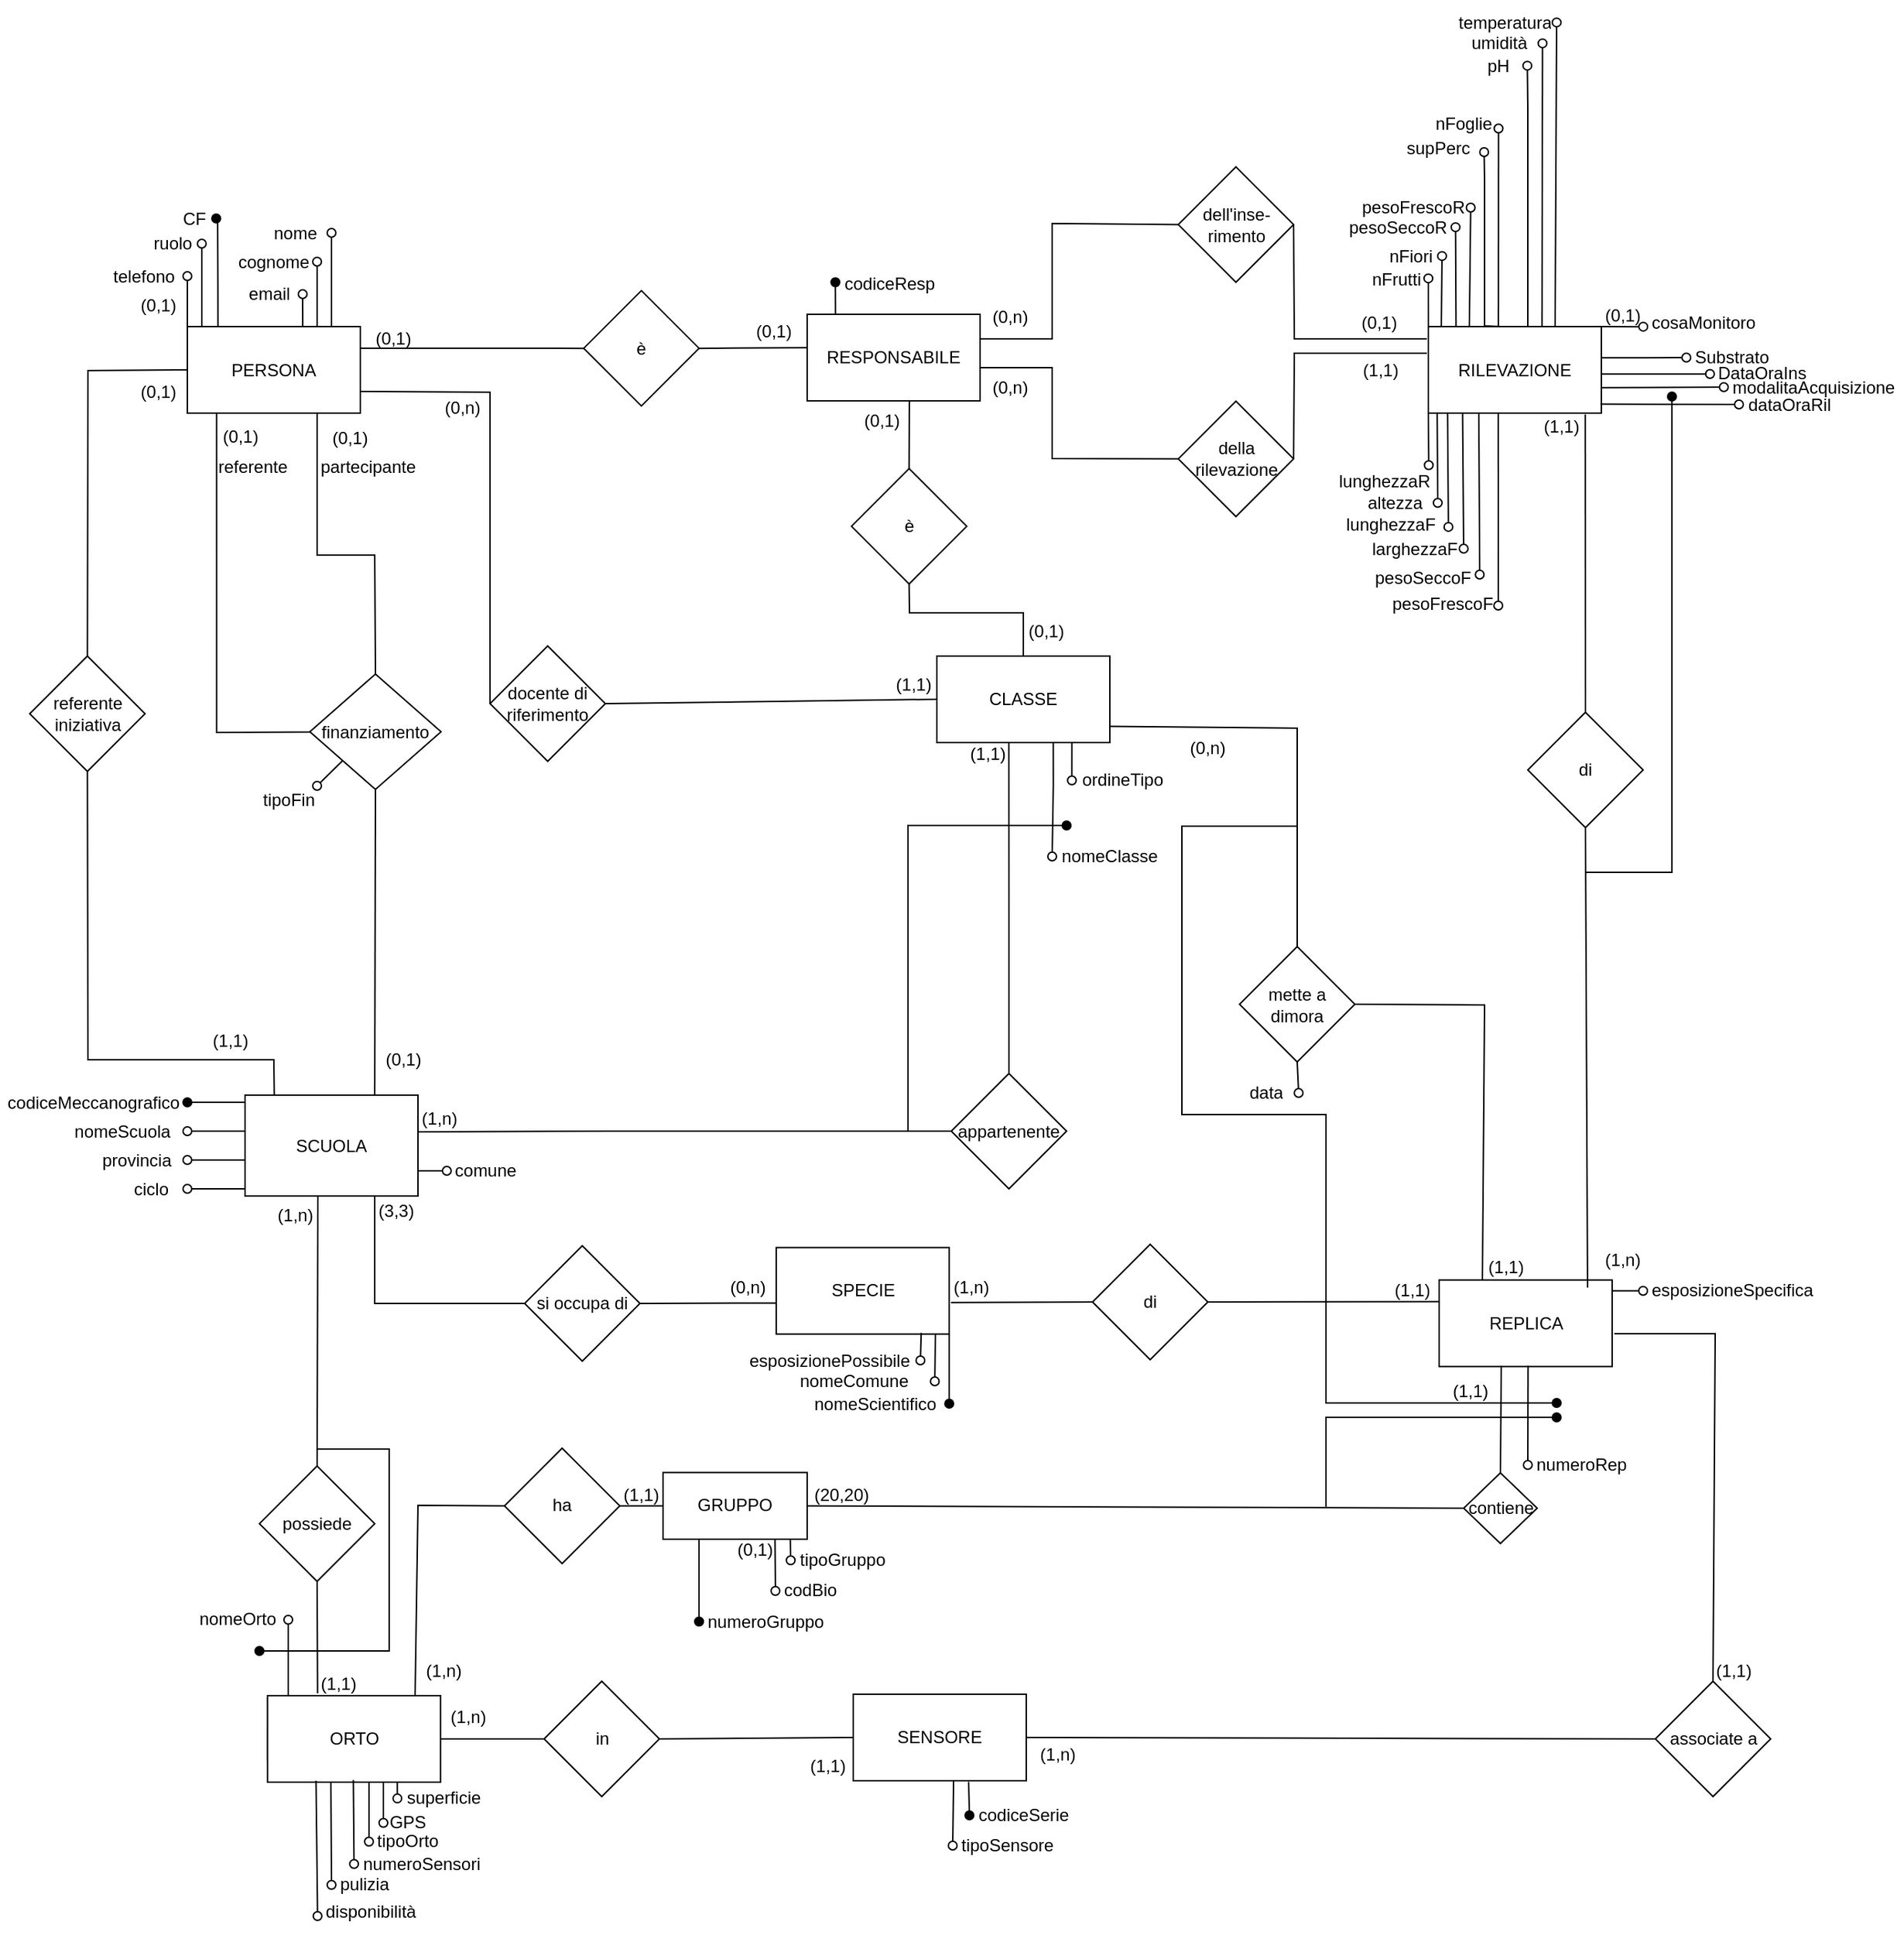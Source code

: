 <mxfile version="20.8.16" type="device"><diagram name="Pagina-1" id="wnMFCGVCNZmKPHL6weqi"><mxGraphModel dx="1607" dy="1673" grid="1" gridSize="10" guides="1" tooltips="1" connect="1" arrows="1" fold="1" page="1" pageScale="1" pageWidth="827" pageHeight="1169" math="0" shadow="0"><root><mxCell id="0"/><mxCell id="1" parent="0"/><mxCell id="g_ST2f1OizoL_n23ys7E-1" style="edgeStyle=orthogonalEdgeStyle;rounded=0;orthogonalLoop=1;jettySize=auto;html=1;exitX=0.006;exitY=0.143;exitDx=0;exitDy=0;entryX=1;entryY=0.5;entryDx=0;entryDy=0;endArrow=oval;endFill=1;exitPerimeter=0;" parent="1" source="g_ST2f1OizoL_n23ys7E-5" target="g_ST2f1OizoL_n23ys7E-21" edge="1"><mxGeometry relative="1" as="geometry"><Array as="points"><mxPoint x="163" y="663.5"/><mxPoint x="163" y="664.5"/><mxPoint x="140" y="664.5"/><mxPoint x="140" y="659.5"/></Array></mxGeometry></mxCell><mxCell id="g_ST2f1OizoL_n23ys7E-2" style="edgeStyle=orthogonalEdgeStyle;rounded=0;orthogonalLoop=1;jettySize=auto;html=1;exitX=0;exitY=0;exitDx=0;exitDy=0;entryX=1;entryY=0.5;entryDx=0;entryDy=0;endArrow=oval;endFill=0;" parent="1" source="g_ST2f1OizoL_n23ys7E-5" target="g_ST2f1OizoL_n23ys7E-20" edge="1"><mxGeometry relative="1" as="geometry"><Array as="points"><mxPoint x="120" y="679.5"/></Array></mxGeometry></mxCell><mxCell id="g_ST2f1OizoL_n23ys7E-3" style="edgeStyle=orthogonalEdgeStyle;rounded=0;orthogonalLoop=1;jettySize=auto;html=1;exitX=0;exitY=0.75;exitDx=0;exitDy=0;entryX=1;entryY=0.5;entryDx=0;entryDy=0;endArrow=oval;endFill=0;" parent="1" source="g_ST2f1OizoL_n23ys7E-5" target="g_ST2f1OizoL_n23ys7E-22" edge="1"><mxGeometry relative="1" as="geometry"><Array as="points"><mxPoint x="100" y="699.5"/><mxPoint x="100" y="699.5"/></Array></mxGeometry></mxCell><mxCell id="g_ST2f1OizoL_n23ys7E-4" style="edgeStyle=orthogonalEdgeStyle;rounded=0;orthogonalLoop=1;jettySize=auto;html=1;exitX=-0.004;exitY=0.908;exitDx=0;exitDy=0;entryX=1;entryY=0.5;entryDx=0;entryDy=0;endArrow=oval;endFill=0;exitPerimeter=0;" parent="1" source="g_ST2f1OizoL_n23ys7E-5" target="g_ST2f1OizoL_n23ys7E-23" edge="1"><mxGeometry relative="1" as="geometry"><Array as="points"><mxPoint x="120" y="719.5"/></Array></mxGeometry></mxCell><mxCell id="g_ST2f1OizoL_n23ys7E-5" value="SCUOLA" style="rounded=0;whiteSpace=wrap;html=1;" parent="1" vertex="1"><mxGeometry x="110" y="654.5" width="120" height="70" as="geometry"/></mxCell><mxCell id="g_ST2f1OizoL_n23ys7E-6" style="edgeStyle=orthogonalEdgeStyle;rounded=0;orthogonalLoop=1;jettySize=auto;html=1;exitX=0;exitY=0.25;exitDx=0;exitDy=0;entryX=1;entryY=0.5;entryDx=0;entryDy=0;endArrow=oval;endFill=0;" parent="1" source="g_ST2f1OizoL_n23ys7E-11" target="g_ST2f1OizoL_n23ys7E-25" edge="1"><mxGeometry relative="1" as="geometry"><Array as="points"><mxPoint x="70" y="126.5"/></Array></mxGeometry></mxCell><mxCell id="g_ST2f1OizoL_n23ys7E-7" style="edgeStyle=orthogonalEdgeStyle;rounded=0;orthogonalLoop=1;jettySize=auto;html=1;exitX=0;exitY=0.5;exitDx=0;exitDy=0;entryX=1;entryY=0.5;entryDx=0;entryDy=0;endArrow=oval;endFill=0;" parent="1" source="g_ST2f1OizoL_n23ys7E-11" target="g_ST2f1OizoL_n23ys7E-26" edge="1"><mxGeometry relative="1" as="geometry"><Array as="points"><mxPoint x="70" y="141.5"/><mxPoint x="160" y="141.5"/></Array></mxGeometry></mxCell><mxCell id="g_ST2f1OizoL_n23ys7E-8" style="edgeStyle=orthogonalEdgeStyle;rounded=0;orthogonalLoop=1;jettySize=auto;html=1;exitX=0.667;exitY=0.044;exitDx=0;exitDy=0;endArrow=oval;endFill=0;exitPerimeter=0;entryX=1;entryY=0.5;entryDx=0;entryDy=0;" parent="1" source="g_ST2f1OizoL_n23ys7E-11" target="g_ST2f1OizoL_n23ys7E-27" edge="1"><mxGeometry relative="1" as="geometry"><mxPoint x="10" y="161.5" as="targetPoint"/><Array as="points"/></mxGeometry></mxCell><mxCell id="g_ST2f1OizoL_n23ys7E-9" style="edgeStyle=orthogonalEdgeStyle;rounded=0;orthogonalLoop=1;jettySize=auto;html=1;exitX=0.1;exitY=0.021;exitDx=0;exitDy=0;endArrow=oval;endFill=0;exitPerimeter=0;entryX=1;entryY=0.5;entryDx=0;entryDy=0;" parent="1" source="g_ST2f1OizoL_n23ys7E-11" target="g_ST2f1OizoL_n23ys7E-29" edge="1"><mxGeometry relative="1" as="geometry"><Array as="points"><mxPoint x="80" y="122.5"/></Array></mxGeometry></mxCell><mxCell id="g_ST2f1OizoL_n23ys7E-10" style="edgeStyle=orthogonalEdgeStyle;rounded=0;orthogonalLoop=1;jettySize=auto;html=1;exitX=0;exitY=0.5;exitDx=0;exitDy=0;entryX=1;entryY=0.5;entryDx=0;entryDy=0;endArrow=oval;endFill=0;" parent="1" source="g_ST2f1OizoL_n23ys7E-11" target="g_ST2f1OizoL_n23ys7E-28" edge="1"><mxGeometry relative="1" as="geometry"><Array as="points"><mxPoint x="70" y="111.5"/><mxPoint x="70" y="111.5"/></Array></mxGeometry></mxCell><mxCell id="g_ST2f1OizoL_n23ys7E-11" value="PERSONA" style="rounded=0;whiteSpace=wrap;html=1;" parent="1" vertex="1"><mxGeometry x="70" y="121.5" width="120" height="60" as="geometry"/></mxCell><mxCell id="g_ST2f1OizoL_n23ys7E-12" style="edgeStyle=orthogonalEdgeStyle;rounded=0;orthogonalLoop=1;jettySize=auto;html=1;exitX=0.673;exitY=1.005;exitDx=0;exitDy=0;endArrow=oval;endFill=0;exitPerimeter=0;entryX=0;entryY=0.5;entryDx=0;entryDy=0;" parent="1" source="g_ST2f1OizoL_n23ys7E-14" target="g_ST2f1OizoL_n23ys7E-42" edge="1"><mxGeometry relative="1" as="geometry"><Array as="points"><mxPoint x="671" y="440"/><mxPoint x="670" y="440"/></Array><mxPoint x="660" y="490" as="targetPoint"/></mxGeometry></mxCell><mxCell id="g_ST2f1OizoL_n23ys7E-13" style="edgeStyle=orthogonalEdgeStyle;rounded=0;orthogonalLoop=1;jettySize=auto;html=1;exitX=0.911;exitY=0.982;exitDx=0;exitDy=0;endArrow=oval;endFill=0;entryX=0;entryY=0.5;entryDx=0;entryDy=0;exitPerimeter=0;" parent="1" source="g_ST2f1OizoL_n23ys7E-14" target="g_ST2f1OizoL_n23ys7E-43" edge="1"><mxGeometry relative="1" as="geometry"/></mxCell><mxCell id="g_ST2f1OizoL_n23ys7E-14" value="CLASSE" style="rounded=0;whiteSpace=wrap;html=1;" parent="1" vertex="1"><mxGeometry x="590" y="350" width="120" height="60" as="geometry"/></mxCell><mxCell id="g_ST2f1OizoL_n23ys7E-15" style="edgeStyle=orthogonalEdgeStyle;rounded=0;orthogonalLoop=1;jettySize=auto;html=1;exitX=0;exitY=0.75;exitDx=0;exitDy=0;entryX=1;entryY=0.5;entryDx=0;entryDy=0;endArrow=oval;endFill=0;" parent="1" source="g_ST2f1OizoL_n23ys7E-19" target="g_ST2f1OizoL_n23ys7E-34" edge="1"><mxGeometry relative="1" as="geometry"><Array as="points"><mxPoint x="126" y="1072.75"/></Array></mxGeometry></mxCell><mxCell id="g_ST2f1OizoL_n23ys7E-16" style="edgeStyle=orthogonalEdgeStyle;rounded=0;orthogonalLoop=1;jettySize=auto;html=1;exitX=0.5;exitY=1;exitDx=0;exitDy=0;entryX=0;entryY=0.5;entryDx=0;entryDy=0;endArrow=oval;endFill=0;" parent="1" source="g_ST2f1OizoL_n23ys7E-19" target="g_ST2f1OizoL_n23ys7E-35" edge="1"><mxGeometry relative="1" as="geometry"><Array as="points"><mxPoint x="196" y="1112.75"/></Array></mxGeometry></mxCell><mxCell id="g_ST2f1OizoL_n23ys7E-17" style="edgeStyle=orthogonalEdgeStyle;rounded=0;orthogonalLoop=1;jettySize=auto;html=1;exitX=0.75;exitY=1;exitDx=0;exitDy=0;endArrow=oval;endFill=0;entryX=0;entryY=0.5;entryDx=0;entryDy=0;" parent="1" source="g_ST2f1OizoL_n23ys7E-19" target="g_ST2f1OizoL_n23ys7E-37" edge="1"><mxGeometry relative="1" as="geometry"><Array as="points"><mxPoint x="216" y="1142.75"/></Array><mxPoint x="224.86" y="1137.75" as="sourcePoint"/><mxPoint x="220" y="1137.75" as="targetPoint"/></mxGeometry></mxCell><mxCell id="g_ST2f1OizoL_n23ys7E-18" style="edgeStyle=orthogonalEdgeStyle;rounded=0;orthogonalLoop=1;jettySize=auto;html=1;exitX=0.75;exitY=1;exitDx=0;exitDy=0;entryX=0;entryY=0.5;entryDx=0;entryDy=0;endArrow=oval;endFill=0;" parent="1" source="g_ST2f1OizoL_n23ys7E-19" target="g_ST2f1OizoL_n23ys7E-36" edge="1"><mxGeometry relative="1" as="geometry"><Array as="points"><mxPoint x="206" y="1112.75"/></Array></mxGeometry></mxCell><mxCell id="g_ST2f1OizoL_n23ys7E-19" value="ORTO" style="rounded=0;whiteSpace=wrap;html=1;" parent="1" vertex="1"><mxGeometry x="125.65" y="1071" width="120" height="60" as="geometry"/></mxCell><mxCell id="g_ST2f1OizoL_n23ys7E-20" value="nomeScuola" style="text;html=1;strokeColor=none;fillColor=none;align=center;verticalAlign=middle;whiteSpace=wrap;rounded=0;" parent="1" vertex="1"><mxGeometry x="-20" y="664.5" width="90" height="30" as="geometry"/></mxCell><mxCell id="g_ST2f1OizoL_n23ys7E-21" value="codiceMeccanografico" style="text;html=1;strokeColor=none;fillColor=none;align=center;verticalAlign=middle;whiteSpace=wrap;rounded=0;" parent="1" vertex="1"><mxGeometry x="-60" y="644.5" width="130" height="30" as="geometry"/></mxCell><mxCell id="g_ST2f1OizoL_n23ys7E-22" value="provincia" style="text;html=1;strokeColor=none;fillColor=none;align=center;verticalAlign=middle;whiteSpace=wrap;rounded=0;" parent="1" vertex="1"><mxGeometry y="684.5" width="70" height="30" as="geometry"/></mxCell><mxCell id="g_ST2f1OizoL_n23ys7E-23" value="ciclo" style="text;html=1;strokeColor=none;fillColor=none;align=center;verticalAlign=middle;whiteSpace=wrap;rounded=0;" parent="1" vertex="1"><mxGeometry x="20" y="704.5" width="50" height="30" as="geometry"/></mxCell><mxCell id="g_ST2f1OizoL_n23ys7E-24" value="(0,1)" style="text;html=1;strokeColor=none;fillColor=none;align=center;verticalAlign=middle;whiteSpace=wrap;rounded=0;" parent="1" vertex="1"><mxGeometry x="200" y="614.5" width="40" height="30" as="geometry"/></mxCell><mxCell id="g_ST2f1OizoL_n23ys7E-25" value="nome" style="text;html=1;strokeColor=none;fillColor=none;align=center;verticalAlign=middle;whiteSpace=wrap;rounded=0;" parent="1" vertex="1"><mxGeometry x="120" y="41.5" width="50" height="30" as="geometry"/></mxCell><mxCell id="g_ST2f1OizoL_n23ys7E-26" value="cognome" style="text;html=1;strokeColor=none;fillColor=none;align=center;verticalAlign=middle;whiteSpace=wrap;rounded=0;" parent="1" vertex="1"><mxGeometry x="100" y="61.5" width="60" height="30" as="geometry"/></mxCell><mxCell id="g_ST2f1OizoL_n23ys7E-27" value="email" style="text;html=1;strokeColor=none;fillColor=none;align=center;verticalAlign=middle;whiteSpace=wrap;rounded=0;" parent="1" vertex="1"><mxGeometry x="102.5" y="91.5" width="47.5" height="15" as="geometry"/></mxCell><mxCell id="g_ST2f1OizoL_n23ys7E-28" value="telefono" style="text;html=1;strokeColor=none;fillColor=none;align=center;verticalAlign=middle;whiteSpace=wrap;rounded=0;" parent="1" vertex="1"><mxGeometry x="10" y="71.5" width="60" height="30" as="geometry"/></mxCell><mxCell id="g_ST2f1OizoL_n23ys7E-29" value="ruolo" style="text;html=1;strokeColor=none;fillColor=none;align=center;verticalAlign=middle;whiteSpace=wrap;rounded=0;" parent="1" vertex="1"><mxGeometry x="40" y="51.5" width="40" height="25" as="geometry"/></mxCell><mxCell id="g_ST2f1OizoL_n23ys7E-30" value="(0,1)" style="text;html=1;strokeColor=none;fillColor=none;align=center;verticalAlign=middle;whiteSpace=wrap;rounded=0;" parent="1" vertex="1"><mxGeometry x="20" y="91.5" width="60" height="30" as="geometry"/></mxCell><mxCell id="g_ST2f1OizoL_n23ys7E-31" style="edgeStyle=orthogonalEdgeStyle;rounded=0;orthogonalLoop=1;jettySize=auto;html=1;exitX=0;exitY=0.5;exitDx=0;exitDy=0;endArrow=none;endFill=0;entryX=0.169;entryY=0.997;entryDx=0;entryDy=0;entryPerimeter=0;" parent="1" source="g_ST2f1OizoL_n23ys7E-32" target="g_ST2f1OizoL_n23ys7E-11" edge="1"><mxGeometry relative="1" as="geometry"><mxPoint x="260" y="460" as="targetPoint"/><Array as="points"><mxPoint x="198" y="402"/><mxPoint x="90" y="403"/></Array></mxGeometry></mxCell><mxCell id="g_ST2f1OizoL_n23ys7E-32" value="finanziamento" style="rhombus;whiteSpace=wrap;html=1;" parent="1" vertex="1"><mxGeometry x="155" y="362.5" width="91" height="80" as="geometry"/></mxCell><mxCell id="g_ST2f1OizoL_n23ys7E-33" value="possiede" style="rhombus;whiteSpace=wrap;html=1;" parent="1" vertex="1"><mxGeometry x="120" y="911.75" width="80" height="80" as="geometry"/></mxCell><mxCell id="g_ST2f1OizoL_n23ys7E-34" value="nomeOrto" style="text;html=1;strokeColor=none;fillColor=none;align=center;verticalAlign=middle;whiteSpace=wrap;rounded=0;" parent="1" vertex="1"><mxGeometry x="70" y="1009" width="70" height="18.75" as="geometry"/></mxCell><mxCell id="g_ST2f1OizoL_n23ys7E-35" value="tipoOrto" style="text;html=1;strokeColor=none;fillColor=none;align=center;verticalAlign=middle;whiteSpace=wrap;rounded=0;" parent="1" vertex="1"><mxGeometry x="196" y="1157.25" width="54" height="30" as="geometry"/></mxCell><mxCell id="g_ST2f1OizoL_n23ys7E-36" value="GPS" style="text;html=1;strokeColor=none;fillColor=none;align=center;verticalAlign=middle;whiteSpace=wrap;rounded=0;" parent="1" vertex="1"><mxGeometry x="206" y="1149.75" width="34" height="19" as="geometry"/></mxCell><mxCell id="g_ST2f1OizoL_n23ys7E-37" value="superficie" style="text;html=1;strokeColor=none;fillColor=none;align=center;verticalAlign=middle;whiteSpace=wrap;rounded=0;" parent="1" vertex="1"><mxGeometry x="216" y="1134.75" width="64" height="15" as="geometry"/></mxCell><mxCell id="g_ST2f1OizoL_n23ys7E-38" value="" style="edgeStyle=orthogonalEdgeStyle;rounded=0;orthogonalLoop=1;jettySize=auto;html=1;endArrow=none;endFill=0;exitX=0;exitY=0.5;exitDx=0;exitDy=0;" parent="1" source="g_ST2f1OizoL_n23ys7E-40" edge="1"><mxGeometry relative="1" as="geometry"><Array as="points"><mxPoint x="364" y="680"/><mxPoint x="229" y="680"/></Array><mxPoint x="597.5" y="678.5" as="sourcePoint"/><mxPoint x="230" y="680" as="targetPoint"/></mxGeometry></mxCell><mxCell id="g_ST2f1OizoL_n23ys7E-39" value="" style="edgeStyle=orthogonalEdgeStyle;rounded=0;orthogonalLoop=1;jettySize=auto;html=1;endArrow=none;endFill=0;exitX=0.5;exitY=0;exitDx=0;exitDy=0;entryX=0.416;entryY=1.001;entryDx=0;entryDy=0;entryPerimeter=0;" parent="1" source="g_ST2f1OizoL_n23ys7E-40" target="g_ST2f1OizoL_n23ys7E-14" edge="1"><mxGeometry relative="1" as="geometry"><mxPoint x="360" y="558.5" as="sourcePoint"/><mxPoint x="630" y="409" as="targetPoint"/></mxGeometry></mxCell><mxCell id="g_ST2f1OizoL_n23ys7E-40" value="appartenente" style="rhombus;whiteSpace=wrap;html=1;" parent="1" vertex="1"><mxGeometry x="600" y="639.5" width="80" height="80" as="geometry"/></mxCell><mxCell id="g_ST2f1OizoL_n23ys7E-41" value="(1,1)" style="text;html=1;strokeColor=none;fillColor=none;align=center;verticalAlign=middle;whiteSpace=wrap;rounded=0;" parent="1" vertex="1"><mxGeometry x="612.58" y="410" width="25" height="15" as="geometry"/></mxCell><mxCell id="g_ST2f1OizoL_n23ys7E-42" value="nomeClasse" style="text;html=1;strokeColor=none;fillColor=none;align=center;verticalAlign=middle;whiteSpace=wrap;rounded=0;" parent="1" vertex="1"><mxGeometry x="670.0" y="479" width="80" height="20" as="geometry"/></mxCell><mxCell id="g_ST2f1OizoL_n23ys7E-43" value="ordineTipo" style="text;html=1;strokeColor=none;fillColor=none;align=center;verticalAlign=middle;whiteSpace=wrap;rounded=0;" parent="1" vertex="1"><mxGeometry x="683.67" y="430" width="70" height="12.5" as="geometry"/></mxCell><mxCell id="g_ST2f1OizoL_n23ys7E-44" value="" style="endArrow=oval;html=1;rounded=0;edgeStyle=orthogonalEdgeStyle;startArrow=none;startFill=0;endFill=1;exitX=0.177;exitY=-0.004;exitDx=0;exitDy=0;exitPerimeter=0;entryX=1;entryY=0.5;entryDx=0;entryDy=0;" parent="1" source="g_ST2f1OizoL_n23ys7E-11" target="g_ST2f1OizoL_n23ys7E-45" edge="1"><mxGeometry width="50" height="50" relative="1" as="geometry"><mxPoint x="90" y="116.5" as="sourcePoint"/><mxPoint x="90" y="61.5" as="targetPoint"/><Array as="points"><mxPoint x="91" y="93.5"/><mxPoint x="91" y="46.5"/></Array></mxGeometry></mxCell><mxCell id="g_ST2f1OizoL_n23ys7E-45" value="CF" style="text;html=1;strokeColor=none;fillColor=none;align=center;verticalAlign=middle;whiteSpace=wrap;rounded=0;" parent="1" vertex="1"><mxGeometry x="60" y="31.5" width="30" height="30" as="geometry"/></mxCell><mxCell id="g_ST2f1OizoL_n23ys7E-48" value="" style="endArrow=none;html=1;rounded=0;startArrow=oval;startFill=0;entryX=0;entryY=1;entryDx=0;entryDy=0;" parent="1" target="g_ST2f1OizoL_n23ys7E-32" edge="1"><mxGeometry width="50" height="50" relative="1" as="geometry"><mxPoint x="160" y="440" as="sourcePoint"/><mxPoint x="160" y="450" as="targetPoint"/></mxGeometry></mxCell><mxCell id="g_ST2f1OizoL_n23ys7E-50" value="(1,1)" style="text;html=1;strokeColor=none;fillColor=none;align=center;verticalAlign=middle;whiteSpace=wrap;rounded=0;" parent="1" vertex="1"><mxGeometry x="70" y="601.5" width="60" height="30" as="geometry"/></mxCell><mxCell id="g_ST2f1OizoL_n23ys7E-51" value="referente iniziativa" style="rhombus;whiteSpace=wrap;html=1;" parent="1" vertex="1"><mxGeometry x="-39.35" y="350" width="80" height="80" as="geometry"/></mxCell><mxCell id="g_ST2f1OizoL_n23ys7E-52" value="" style="endArrow=none;html=1;rounded=0;exitX=0.5;exitY=0;exitDx=0;exitDy=0;entryX=0;entryY=0.5;entryDx=0;entryDy=0;" parent="1" source="g_ST2f1OizoL_n23ys7E-51" target="g_ST2f1OizoL_n23ys7E-11" edge="1"><mxGeometry width="50" height="50" relative="1" as="geometry"><mxPoint x="85" y="273" as="sourcePoint"/><mxPoint x="135" y="223" as="targetPoint"/><Array as="points"><mxPoint x="1" y="152"/></Array></mxGeometry></mxCell><mxCell id="g_ST2f1OizoL_n23ys7E-53" value="" style="endArrow=none;html=1;rounded=0;exitX=0.5;exitY=1;exitDx=0;exitDy=0;entryX=0.169;entryY=-0.006;entryDx=0;entryDy=0;entryPerimeter=0;" parent="1" source="g_ST2f1OizoL_n23ys7E-51" target="g_ST2f1OizoL_n23ys7E-5" edge="1"><mxGeometry width="50" height="50" relative="1" as="geometry"><mxPoint x="60.65" y="399" as="sourcePoint"/><mxPoint x="130" y="650" as="targetPoint"/><Array as="points"><mxPoint x="1" y="630"/><mxPoint x="130" y="630"/></Array></mxGeometry></mxCell><mxCell id="g_ST2f1OizoL_n23ys7E-55" value="(0,1)" style="text;html=1;strokeColor=none;fillColor=none;align=center;verticalAlign=middle;whiteSpace=wrap;rounded=0;" parent="1" vertex="1"><mxGeometry x="20" y="151.5" width="60" height="30" as="geometry"/></mxCell><mxCell id="g_ST2f1OizoL_n23ys7E-56" value="" style="endArrow=none;html=1;rounded=0;exitX=0.5;exitY=1;exitDx=0;exitDy=0;entryX=0.75;entryY=0;entryDx=0;entryDy=0;" parent="1" source="g_ST2f1OizoL_n23ys7E-32" target="g_ST2f1OizoL_n23ys7E-5" edge="1"><mxGeometry width="50" height="50" relative="1" as="geometry"><mxPoint x="260" y="548.5" as="sourcePoint"/><mxPoint x="140" y="650" as="targetPoint"/><Array as="points"/></mxGeometry></mxCell><mxCell id="g_ST2f1OizoL_n23ys7E-57" value="(1,n)" style="text;html=1;strokeColor=none;fillColor=none;align=center;verticalAlign=middle;whiteSpace=wrap;rounded=0;" parent="1" vertex="1"><mxGeometry x="235" y="660.5" width="20" height="20.5" as="geometry"/></mxCell><mxCell id="g_ST2f1OizoL_n23ys7E-58" value="" style="endArrow=oval;html=1;rounded=0;endFill=1;" parent="1" edge="1"><mxGeometry width="50" height="50" relative="1" as="geometry"><mxPoint x="570" y="590" as="sourcePoint"/><mxPoint x="680" y="467.5" as="targetPoint"/><Array as="points"><mxPoint x="570" y="680"/><mxPoint x="570" y="567.5"/><mxPoint x="570" y="467.5"/></Array></mxGeometry></mxCell><mxCell id="g_ST2f1OizoL_n23ys7E-59" value="" style="endArrow=none;html=1;rounded=0;entryX=0.5;entryY=0;entryDx=0;entryDy=0;exitX=0.421;exitY=1.008;exitDx=0;exitDy=0;exitPerimeter=0;" parent="1" source="g_ST2f1OizoL_n23ys7E-5" target="g_ST2f1OizoL_n23ys7E-33" edge="1"><mxGeometry width="50" height="50" relative="1" as="geometry"><mxPoint x="300" y="729" as="sourcePoint"/><mxPoint x="500" y="629" as="targetPoint"/></mxGeometry></mxCell><mxCell id="g_ST2f1OizoL_n23ys7E-62" value="" style="endArrow=none;html=1;rounded=0;exitX=0;exitY=0.5;exitDx=0;exitDy=0;entryX=0.366;entryY=0.994;entryDx=0;entryDy=0;startArrow=oval;startFill=0;entryPerimeter=0;" parent="1" source="g_ST2f1OizoL_n23ys7E-65" target="g_ST2f1OizoL_n23ys7E-19" edge="1"><mxGeometry width="50" height="50" relative="1" as="geometry"><mxPoint x="299.94" y="1340.44" as="sourcePoint"/><mxPoint x="268.48" y="1207.487" as="targetPoint"/></mxGeometry></mxCell><mxCell id="g_ST2f1OizoL_n23ys7E-63" value="" style="endArrow=oval;html=1;rounded=0;exitX=0.28;exitY=0.983;exitDx=0;exitDy=0;exitPerimeter=0;startArrow=none;startFill=0;endFill=0;entryX=0.004;entryY=0.613;entryDx=0;entryDy=0;entryPerimeter=0;" parent="1" source="g_ST2f1OizoL_n23ys7E-19" target="g_ST2f1OizoL_n23ys7E-64" edge="1"><mxGeometry width="50" height="50" relative="1" as="geometry"><mxPoint x="279.28" y="1224.276" as="sourcePoint"/><mxPoint x="280" y="1370" as="targetPoint"/></mxGeometry></mxCell><mxCell id="g_ST2f1OizoL_n23ys7E-64" value="disponibilità" style="text;strokeColor=none;fillColor=none;align=left;verticalAlign=middle;spacingLeft=4;spacingRight=4;overflow=hidden;points=[[0,0.5],[1,0.5]];portConstraint=eastwest;rotatable=0;whiteSpace=wrap;html=1;" parent="1" vertex="1"><mxGeometry x="160" y="1205.5" width="80" height="30" as="geometry"/></mxCell><mxCell id="g_ST2f1OizoL_n23ys7E-65" value="pulizia" style="text;strokeColor=none;fillColor=none;align=left;verticalAlign=middle;spacingLeft=4;spacingRight=4;overflow=hidden;points=[[0,0.5],[1,0.5]];portConstraint=eastwest;rotatable=0;whiteSpace=wrap;html=1;" parent="1" vertex="1"><mxGeometry x="170" y="1187.25" width="56" height="30" as="geometry"/></mxCell><mxCell id="g_ST2f1OizoL_n23ys7E-66" value="si occupa di" style="rhombus;whiteSpace=wrap;html=1;" parent="1" vertex="1"><mxGeometry x="304" y="759" width="80" height="80" as="geometry"/></mxCell><mxCell id="g_ST2f1OizoL_n23ys7E-67" value="" style="endArrow=none;html=1;rounded=0;exitX=0;exitY=0.5;exitDx=0;exitDy=0;entryX=0.75;entryY=1;entryDx=0;entryDy=0;" parent="1" source="g_ST2f1OizoL_n23ys7E-66" target="g_ST2f1OizoL_n23ys7E-5" edge="1"><mxGeometry width="50" height="50" relative="1" as="geometry"><mxPoint x="270" y="712.5" as="sourcePoint"/><mxPoint x="230" y="712.5" as="targetPoint"/><Array as="points"><mxPoint x="200" y="799"/></Array></mxGeometry></mxCell><mxCell id="g_ST2f1OizoL_n23ys7E-68" value="(3,3)" style="text;html=1;strokeColor=none;fillColor=none;align=center;verticalAlign=middle;whiteSpace=wrap;rounded=0;" parent="1" vertex="1"><mxGeometry x="200" y="728.5" width="30" height="12.5" as="geometry"/></mxCell><mxCell id="g_ST2f1OizoL_n23ys7E-69" value="SPECIE" style="rounded=0;whiteSpace=wrap;html=1;" parent="1" vertex="1"><mxGeometry x="478.58" y="760.25" width="120" height="60" as="geometry"/></mxCell><mxCell id="g_ST2f1OizoL_n23ys7E-70" value="(0,n)" style="text;html=1;strokeColor=none;fillColor=none;align=center;verticalAlign=middle;whiteSpace=wrap;rounded=0;" parent="1" vertex="1"><mxGeometry x="438.58" y="780.25" width="40" height="15" as="geometry"/></mxCell><mxCell id="g_ST2f1OizoL_n23ys7E-71" value="" style="endArrow=oval;html=1;rounded=0;exitX=1;exitY=1;exitDx=0;exitDy=0;endFill=1;entryX=1;entryY=0.5;entryDx=0;entryDy=0;" parent="1" source="g_ST2f1OizoL_n23ys7E-69" target="g_ST2f1OizoL_n23ys7E-72" edge="1"><mxGeometry width="50" height="50" relative="1" as="geometry"><mxPoint x="473.58" y="849" as="sourcePoint"/><mxPoint x="323.58" y="869" as="targetPoint"/></mxGeometry></mxCell><mxCell id="g_ST2f1OizoL_n23ys7E-72" value="nomeScientifico" style="text;strokeColor=none;fillColor=none;align=left;verticalAlign=middle;spacingLeft=4;spacingRight=4;overflow=hidden;points=[[0,0.5],[1,0.5]];portConstraint=eastwest;rotatable=0;whiteSpace=wrap;html=1;" parent="1" vertex="1"><mxGeometry x="498.58" y="853.5" width="100" height="30" as="geometry"/></mxCell><mxCell id="g_ST2f1OizoL_n23ys7E-73" value="nomeComune" style="text;strokeColor=none;fillColor=none;align=left;verticalAlign=middle;spacingLeft=4;spacingRight=4;overflow=hidden;points=[[0,0.5],[1,0.5]];portConstraint=eastwest;rotatable=0;whiteSpace=wrap;html=1;" parent="1" vertex="1"><mxGeometry x="488.58" y="838" width="100" height="30" as="geometry"/></mxCell><mxCell id="g_ST2f1OizoL_n23ys7E-74" value="esposizionePossibile" style="text;strokeColor=none;fillColor=none;align=left;verticalAlign=middle;spacingLeft=4;spacingRight=4;overflow=hidden;points=[[0,0.5],[1,0.5]];portConstraint=eastwest;rotatable=0;whiteSpace=wrap;html=1;" parent="1" vertex="1"><mxGeometry x="453.58" y="823.5" width="125" height="30" as="geometry"/></mxCell><mxCell id="g_ST2f1OizoL_n23ys7E-75" value="" style="endArrow=oval;html=1;rounded=0;entryX=1;entryY=0.5;entryDx=0;entryDy=0;endFill=0;exitX=0.92;exitY=0.997;exitDx=0;exitDy=0;exitPerimeter=0;" parent="1" source="g_ST2f1OizoL_n23ys7E-69" target="g_ST2f1OizoL_n23ys7E-73" edge="1"><mxGeometry width="50" height="50" relative="1" as="geometry"><mxPoint x="353.58" y="884" as="sourcePoint"/><mxPoint x="413.58" y="829" as="targetPoint"/></mxGeometry></mxCell><mxCell id="g_ST2f1OizoL_n23ys7E-76" value="" style="endArrow=none;html=1;rounded=0;entryX=0.838;entryY=0.985;entryDx=0;entryDy=0;exitX=1;exitY=0.5;exitDx=0;exitDy=0;startArrow=oval;startFill=0;entryPerimeter=0;" parent="1" source="g_ST2f1OizoL_n23ys7E-74" target="g_ST2f1OizoL_n23ys7E-69" edge="1"><mxGeometry width="50" height="50" relative="1" as="geometry"><mxPoint x="333.58" y="869" as="sourcePoint"/><mxPoint x="383.58" y="819" as="targetPoint"/></mxGeometry></mxCell><mxCell id="g_ST2f1OizoL_n23ys7E-77" value="di" style="rhombus;whiteSpace=wrap;html=1;" parent="1" vertex="1"><mxGeometry x="698" y="758" width="80" height="80" as="geometry"/></mxCell><mxCell id="g_ST2f1OizoL_n23ys7E-78" value="" style="endArrow=none;html=1;rounded=0;exitX=0;exitY=0.5;exitDx=0;exitDy=0;entryX=1.01;entryY=0.636;entryDx=0;entryDy=0;entryPerimeter=0;" parent="1" source="g_ST2f1OizoL_n23ys7E-77" target="g_ST2f1OizoL_n23ys7E-69" edge="1"><mxGeometry width="50" height="50" relative="1" as="geometry"><mxPoint x="683.58" y="768.25" as="sourcePoint"/><mxPoint x="684.78" y="723.77" as="targetPoint"/></mxGeometry></mxCell><mxCell id="g_ST2f1OizoL_n23ys7E-79" value="REPLICA" style="rounded=0;whiteSpace=wrap;html=1;" parent="1" vertex="1"><mxGeometry x="938.5" y="782.75" width="120" height="60" as="geometry"/></mxCell><mxCell id="g_ST2f1OizoL_n23ys7E-80" value="" style="endArrow=none;html=1;rounded=0;exitX=1;exitY=0.5;exitDx=0;exitDy=0;entryX=0;entryY=0.25;entryDx=0;entryDy=0;" parent="1" source="g_ST2f1OizoL_n23ys7E-77" target="g_ST2f1OizoL_n23ys7E-79" edge="1"><mxGeometry width="50" height="50" relative="1" as="geometry"><mxPoint x="790" y="764" as="sourcePoint"/><mxPoint x="840" y="714" as="targetPoint"/></mxGeometry></mxCell><mxCell id="g_ST2f1OizoL_n23ys7E-81" value="(1,n)" style="text;html=1;strokeColor=none;fillColor=none;align=center;verticalAlign=middle;whiteSpace=wrap;rounded=0;" parent="1" vertex="1"><mxGeometry x="598.5" y="777.75" width="30" height="20" as="geometry"/></mxCell><mxCell id="g_ST2f1OizoL_n23ys7E-82" value="(1,1)" style="text;html=1;strokeColor=none;fillColor=none;align=center;verticalAlign=middle;whiteSpace=wrap;rounded=0;" parent="1" vertex="1"><mxGeometry x="909.5" y="782.75" width="20" height="15" as="geometry"/></mxCell><mxCell id="g_ST2f1OizoL_n23ys7E-83" value="numeroRep" style="text;strokeColor=none;fillColor=none;align=left;verticalAlign=middle;spacingLeft=4;spacingRight=4;overflow=hidden;points=[[0,0.5],[1,0.5]];portConstraint=eastwest;rotatable=0;whiteSpace=wrap;html=1;" parent="1" vertex="1"><mxGeometry x="1000" y="896" width="80" height="30" as="geometry"/></mxCell><mxCell id="g_ST2f1OizoL_n23ys7E-84" value="" style="endArrow=none;html=1;rounded=0;entryX=0.514;entryY=0.992;entryDx=0;entryDy=0;exitX=0;exitY=0.5;exitDx=0;exitDy=0;startArrow=oval;startFill=0;entryPerimeter=0;" parent="1" source="g_ST2f1OizoL_n23ys7E-83" target="g_ST2f1OizoL_n23ys7E-79" edge="1"><mxGeometry width="50" height="50" relative="1" as="geometry"><mxPoint x="520" y="794" as="sourcePoint"/><mxPoint x="570" y="744" as="targetPoint"/></mxGeometry></mxCell><mxCell id="g_ST2f1OizoL_n23ys7E-85" value="" style="endArrow=oval;html=1;rounded=0;exitX=0.997;exitY=0.124;exitDx=0;exitDy=0;exitPerimeter=0;startArrow=none;startFill=0;endFill=0;entryX=0;entryY=0.5;entryDx=0;entryDy=0;" parent="1" source="g_ST2f1OizoL_n23ys7E-79" target="g_ST2f1OizoL_n23ys7E-86" edge="1"><mxGeometry width="50" height="50" relative="1" as="geometry"><mxPoint x="680" y="814" as="sourcePoint"/><mxPoint x="680" y="884" as="targetPoint"/></mxGeometry></mxCell><mxCell id="g_ST2f1OizoL_n23ys7E-86" value="esposizioneSpecifica" style="text;strokeColor=none;fillColor=none;align=left;verticalAlign=middle;spacingLeft=4;spacingRight=4;overflow=hidden;points=[[0,0.5],[1,0.5]];portConstraint=eastwest;rotatable=0;whiteSpace=wrap;html=1;" parent="1" vertex="1"><mxGeometry x="1080" y="775" width="126" height="30.5" as="geometry"/></mxCell><mxCell id="g_ST2f1OizoL_n23ys7E-88" value="mette a dimora" style="rhombus;whiteSpace=wrap;html=1;" parent="1" vertex="1"><mxGeometry x="800" y="551.5" width="80" height="80" as="geometry"/></mxCell><mxCell id="g_ST2f1OizoL_n23ys7E-89" value="" style="endArrow=none;html=1;rounded=0;entryX=0.996;entryY=0.813;entryDx=0;entryDy=0;exitX=0.5;exitY=0;exitDx=0;exitDy=0;entryPerimeter=0;" parent="1" source="g_ST2f1OizoL_n23ys7E-88" target="g_ST2f1OizoL_n23ys7E-14" edge="1"><mxGeometry width="50" height="50" relative="1" as="geometry"><mxPoint x="520" y="619" as="sourcePoint"/><mxPoint x="570" y="569" as="targetPoint"/><Array as="points"><mxPoint x="840" y="400"/></Array></mxGeometry></mxCell><mxCell id="g_ST2f1OizoL_n23ys7E-90" value="(0,n)" style="text;html=1;strokeColor=none;fillColor=none;align=center;verticalAlign=middle;whiteSpace=wrap;rounded=0;" parent="1" vertex="1"><mxGeometry x="757.5" y="404" width="40" height="19" as="geometry"/></mxCell><mxCell id="g_ST2f1OizoL_n23ys7E-91" value="" style="endArrow=oval;html=1;rounded=0;exitX=0.5;exitY=1;exitDx=0;exitDy=0;endFill=0;entryX=1;entryY=0.5;entryDx=0;entryDy=0;" parent="1" source="g_ST2f1OizoL_n23ys7E-88" target="g_ST2f1OizoL_n23ys7E-92" edge="1"><mxGeometry width="50" height="50" relative="1" as="geometry"><mxPoint x="630" y="630.5" as="sourcePoint"/><mxPoint x="460" y="670.5" as="targetPoint"/></mxGeometry></mxCell><mxCell id="g_ST2f1OizoL_n23ys7E-92" value="data" style="text;strokeColor=none;fillColor=none;align=left;verticalAlign=middle;spacingLeft=4;spacingRight=4;overflow=hidden;points=[[0,0.5],[1,0.5]];portConstraint=eastwest;rotatable=0;whiteSpace=wrap;html=1;" parent="1" vertex="1"><mxGeometry x="801" y="643" width="40" height="20" as="geometry"/></mxCell><mxCell id="g_ST2f1OizoL_n23ys7E-94" value="RILEVAZIONE" style="rounded=0;whiteSpace=wrap;html=1;" parent="1" vertex="1"><mxGeometry x="931" y="121.5" width="120" height="60" as="geometry"/></mxCell><mxCell id="g_ST2f1OizoL_n23ys7E-95" value="di" style="rhombus;whiteSpace=wrap;html=1;" parent="1" vertex="1"><mxGeometry x="1000" y="389" width="80" height="80" as="geometry"/></mxCell><mxCell id="g_ST2f1OizoL_n23ys7E-96" value="" style="endArrow=none;html=1;rounded=0;entryX=0.5;entryY=1;entryDx=0;entryDy=0;exitX=0.858;exitY=0.088;exitDx=0;exitDy=0;exitPerimeter=0;" parent="1" source="g_ST2f1OizoL_n23ys7E-79" target="g_ST2f1OizoL_n23ys7E-95" edge="1"><mxGeometry width="50" height="50" relative="1" as="geometry"><mxPoint x="720" y="780" as="sourcePoint"/><mxPoint x="629.72" y="863.28" as="targetPoint"/></mxGeometry></mxCell><mxCell id="g_ST2f1OizoL_n23ys7E-97" value="(1,1)" style="text;html=1;strokeColor=none;fillColor=none;align=center;verticalAlign=middle;whiteSpace=wrap;rounded=0;" parent="1" vertex="1"><mxGeometry x="970" y="764" width="30" height="20" as="geometry"/></mxCell><mxCell id="g_ST2f1OizoL_n23ys7E-98" value="" style="endArrow=oval;html=1;rounded=0;endFill=1;" parent="1" edge="1"><mxGeometry width="50" height="50" relative="1" as="geometry"><mxPoint x="1040" y="500" as="sourcePoint"/><mxPoint x="1100" y="170" as="targetPoint"/><Array as="points"><mxPoint x="1100" y="500"/></Array></mxGeometry></mxCell><mxCell id="g_ST2f1OizoL_n23ys7E-99" value="dataOraRil" style="text;strokeColor=none;fillColor=none;align=left;verticalAlign=middle;spacingLeft=4;spacingRight=4;overflow=hidden;points=[[0,0.5],[1,0.5]];portConstraint=eastwest;rotatable=0;whiteSpace=wrap;html=1;" parent="1" vertex="1"><mxGeometry x="1146.5" y="163" width="74" height="25" as="geometry"/></mxCell><mxCell id="g_ST2f1OizoL_n23ys7E-100" value="" style="endArrow=none;html=1;rounded=0;startArrow=oval;startFill=0;exitX=0;exitY=0.5;exitDx=0;exitDy=0;entryX=0.995;entryY=0.896;entryDx=0;entryDy=0;entryPerimeter=0;" parent="1" source="g_ST2f1OizoL_n23ys7E-99" target="g_ST2f1OizoL_n23ys7E-94" edge="1"><mxGeometry width="50" height="50" relative="1" as="geometry"><mxPoint x="932" y="363.5" as="sourcePoint"/><mxPoint x="1105" y="169.5" as="targetPoint"/></mxGeometry></mxCell><mxCell id="g_ST2f1OizoL_n23ys7E-101" value="DataOraIns" style="text;strokeColor=none;fillColor=none;align=left;verticalAlign=middle;spacingLeft=4;spacingRight=4;overflow=hidden;points=[[0,0.5],[1,0.5]];portConstraint=eastwest;rotatable=0;whiteSpace=wrap;html=1;" parent="1" vertex="1"><mxGeometry x="1126" y="144" width="80" height="17" as="geometry"/></mxCell><mxCell id="g_ST2f1OizoL_n23ys7E-102" value="modalitaAcquisizione" style="text;strokeColor=none;fillColor=none;align=left;verticalAlign=middle;spacingLeft=4;spacingRight=4;overflow=hidden;points=[[0,0.5],[1,0.5]];portConstraint=eastwest;rotatable=0;whiteSpace=wrap;html=1;" parent="1" vertex="1"><mxGeometry x="1136" y="153" width="124" height="21" as="geometry"/></mxCell><mxCell id="g_ST2f1OizoL_n23ys7E-103" value="" style="endArrow=none;html=1;rounded=0;exitX=0;exitY=0.5;exitDx=0;exitDy=0;entryX=1;entryY=0.707;entryDx=0;entryDy=0;startArrow=oval;startFill=0;entryPerimeter=0;" parent="1" source="g_ST2f1OizoL_n23ys7E-102" target="g_ST2f1OizoL_n23ys7E-94" edge="1"><mxGeometry width="50" height="50" relative="1" as="geometry"><mxPoint x="947" y="388" as="sourcePoint"/><mxPoint x="997" y="338" as="targetPoint"/></mxGeometry></mxCell><mxCell id="g_ST2f1OizoL_n23ys7E-104" value="" style="endArrow=oval;html=1;rounded=0;entryX=0.005;entryY=0.612;entryDx=0;entryDy=0;endFill=0;exitX=1.004;exitY=0.548;exitDx=0;exitDy=0;entryPerimeter=0;exitPerimeter=0;" parent="1" source="g_ST2f1OizoL_n23ys7E-94" target="g_ST2f1OizoL_n23ys7E-101" edge="1"><mxGeometry width="50" height="50" relative="1" as="geometry"><mxPoint x="1050" y="150" as="sourcePoint"/><mxPoint x="997" y="338" as="targetPoint"/></mxGeometry></mxCell><mxCell id="g_ST2f1OizoL_n23ys7E-106" value="dell'inse-&lt;br&gt;rimento" style="rhombus;whiteSpace=wrap;html=1;" parent="1" vertex="1"><mxGeometry x="757.5" y="10.75" width="80" height="80" as="geometry"/></mxCell><mxCell id="g_ST2f1OizoL_n23ys7E-109" value="" style="endArrow=none;html=1;rounded=0;entryX=1;entryY=0.5;entryDx=0;entryDy=0;" parent="1" target="g_ST2f1OizoL_n23ys7E-106" edge="1"><mxGeometry width="50" height="50" relative="1" as="geometry"><mxPoint x="930" y="130" as="sourcePoint"/><mxPoint x="910" y="839" as="targetPoint"/><Array as="points"><mxPoint x="838" y="130"/></Array></mxGeometry></mxCell><mxCell id="g_ST2f1OizoL_n23ys7E-110" value="" style="endArrow=none;html=1;rounded=0;exitX=0;exitY=0.5;exitDx=0;exitDy=0;" parent="1" source="g_ST2f1OizoL_n23ys7E-106" edge="1"><mxGeometry width="50" height="50" relative="1" as="geometry"><mxPoint x="757.5" y="50.75" as="sourcePoint"/><mxPoint x="620" y="130" as="targetPoint"/><Array as="points"><mxPoint x="670" y="50"/><mxPoint x="670" y="130"/></Array></mxGeometry></mxCell><mxCell id="g_ST2f1OizoL_n23ys7E-114" value="" style="endArrow=none;html=1;rounded=0;exitX=0.5;exitY=0;exitDx=0;exitDy=0;entryX=0.907;entryY=1.014;entryDx=0;entryDy=0;entryPerimeter=0;" parent="1" source="g_ST2f1OizoL_n23ys7E-95" target="g_ST2f1OizoL_n23ys7E-94" edge="1"><mxGeometry width="50" height="50" relative="1" as="geometry"><mxPoint x="760" y="629" as="sourcePoint"/><mxPoint x="720" y="440" as="targetPoint"/></mxGeometry></mxCell><mxCell id="g_ST2f1OizoL_n23ys7E-115" value="(1,n)" style="text;html=1;strokeColor=none;fillColor=none;align=center;verticalAlign=middle;whiteSpace=wrap;rounded=0;" parent="1" vertex="1"><mxGeometry x="1046" y="764" width="40" height="10" as="geometry"/></mxCell><mxCell id="g_ST2f1OizoL_n23ys7E-116" value="" style="endArrow=none;html=1;rounded=0;entryX=1;entryY=0.5;entryDx=0;entryDy=0;exitX=-0.001;exitY=0.641;exitDx=0;exitDy=0;exitPerimeter=0;" parent="1" source="g_ST2f1OizoL_n23ys7E-69" target="g_ST2f1OizoL_n23ys7E-66" edge="1"><mxGeometry width="50" height="50" relative="1" as="geometry"><mxPoint x="538.58" y="838.5" as="sourcePoint"/><mxPoint x="588.58" y="788.5" as="targetPoint"/></mxGeometry></mxCell><mxCell id="g_ST2f1OizoL_n23ys7E-117" value="" style="endArrow=none;html=1;rounded=0;exitX=0.25;exitY=0;exitDx=0;exitDy=0;entryX=1;entryY=0.5;entryDx=0;entryDy=0;" parent="1" source="g_ST2f1OizoL_n23ys7E-79" target="g_ST2f1OizoL_n23ys7E-88" edge="1"><mxGeometry width="50" height="50" relative="1" as="geometry"><mxPoint x="680" y="709" as="sourcePoint"/><mxPoint x="730" y="659" as="targetPoint"/><Array as="points"><mxPoint x="970" y="592"/></Array></mxGeometry></mxCell><mxCell id="g_ST2f1OizoL_n23ys7E-118" value="" style="endArrow=none;html=1;rounded=0;entryX=0;entryY=0.5;entryDx=0;entryDy=0;exitX=0.853;exitY=-0.001;exitDx=0;exitDy=0;exitPerimeter=0;" parent="1" source="g_ST2f1OizoL_n23ys7E-19" target="g_ST2f1OizoL_n23ys7E-200" edge="1"><mxGeometry width="50" height="50" relative="1" as="geometry"><mxPoint x="214.58" y="1067.75" as="sourcePoint"/><mxPoint x="214.69" y="1020.73" as="targetPoint"/><Array as="points"><mxPoint x="230" y="939"/></Array></mxGeometry></mxCell><mxCell id="g_ST2f1OizoL_n23ys7E-119" value="(1,n)" style="text;html=1;strokeColor=none;fillColor=none;align=center;verticalAlign=middle;whiteSpace=wrap;rounded=0;" parent="1" vertex="1"><mxGeometry x="130" y="722.5" width="30" height="30" as="geometry"/></mxCell><mxCell id="g_ST2f1OizoL_n23ys7E-120" value="(1,1)" style="text;html=1;strokeColor=none;fillColor=none;align=center;verticalAlign=middle;whiteSpace=wrap;rounded=0;" parent="1" vertex="1"><mxGeometry x="160" y="1055" width="30" height="15" as="geometry"/></mxCell><mxCell id="g_ST2f1OizoL_n23ys7E-121" value="" style="endArrow=none;html=1;rounded=0;startArrow=oval;startFill=1;" parent="1" edge="1"><mxGeometry width="50" height="50" relative="1" as="geometry"><mxPoint x="120" y="1040" as="sourcePoint"/><mxPoint x="160" y="900" as="targetPoint"/><Array as="points"><mxPoint x="210" y="1040"/><mxPoint x="210" y="900"/></Array></mxGeometry></mxCell><mxCell id="g_ST2f1OizoL_n23ys7E-122" value="SENSORE" style="rounded=0;whiteSpace=wrap;html=1;" parent="1" vertex="1"><mxGeometry x="532" y="1070" width="120" height="60" as="geometry"/></mxCell><mxCell id="g_ST2f1OizoL_n23ys7E-123" value="in" style="rhombus;whiteSpace=wrap;html=1;" parent="1" vertex="1"><mxGeometry x="317.5" y="1061" width="80" height="80" as="geometry"/></mxCell><mxCell id="g_ST2f1OizoL_n23ys7E-124" value="" style="endArrow=none;html=1;rounded=0;exitX=0;exitY=0.5;exitDx=0;exitDy=0;entryX=1;entryY=0.5;entryDx=0;entryDy=0;" parent="1" source="g_ST2f1OizoL_n23ys7E-123" target="g_ST2f1OizoL_n23ys7E-19" edge="1"><mxGeometry width="50" height="50" relative="1" as="geometry"><mxPoint x="270.08" y="1160.19" as="sourcePoint"/><mxPoint x="270.0" y="1088.57" as="targetPoint"/></mxGeometry></mxCell><mxCell id="g_ST2f1OizoL_n23ys7E-125" value="" style="endArrow=none;html=1;rounded=0;exitX=1;exitY=0.5;exitDx=0;exitDy=0;entryX=0;entryY=0.5;entryDx=0;entryDy=0;" parent="1" source="g_ST2f1OizoL_n23ys7E-123" target="g_ST2f1OizoL_n23ys7E-122" edge="1"><mxGeometry width="50" height="50" relative="1" as="geometry"><mxPoint x="270" y="919" as="sourcePoint"/><mxPoint x="320" y="869" as="targetPoint"/></mxGeometry></mxCell><mxCell id="g_ST2f1OizoL_n23ys7E-126" value="associate a" style="rhombus;whiteSpace=wrap;html=1;" parent="1" vertex="1"><mxGeometry x="1088.5" y="1061" width="80" height="80" as="geometry"/></mxCell><mxCell id="g_ST2f1OizoL_n23ys7E-127" value="" style="endArrow=none;html=1;rounded=0;exitX=1;exitY=0.5;exitDx=0;exitDy=0;entryX=0;entryY=0.5;entryDx=0;entryDy=0;" parent="1" source="g_ST2f1OizoL_n23ys7E-122" target="g_ST2f1OizoL_n23ys7E-126" edge="1"><mxGeometry width="50" height="50" relative="1" as="geometry"><mxPoint x="420" y="1049" as="sourcePoint"/><mxPoint x="470" y="999" as="targetPoint"/></mxGeometry></mxCell><mxCell id="g_ST2f1OizoL_n23ys7E-128" value="" style="endArrow=none;html=1;rounded=0;exitX=0.5;exitY=0;exitDx=0;exitDy=0;" parent="1" source="g_ST2f1OizoL_n23ys7E-126" edge="1"><mxGeometry width="50" height="50" relative="1" as="geometry"><mxPoint x="350" y="989" as="sourcePoint"/><mxPoint x="1060" y="820" as="targetPoint"/><Array as="points"><mxPoint x="1130" y="820"/></Array></mxGeometry></mxCell><mxCell id="g_ST2f1OizoL_n23ys7E-129" value="(1,1)" style="text;html=1;strokeColor=none;fillColor=none;align=center;verticalAlign=middle;whiteSpace=wrap;rounded=0;" parent="1" vertex="1"><mxGeometry x="1128" y="1046" width="30" height="15" as="geometry"/></mxCell><mxCell id="g_ST2f1OizoL_n23ys7E-130" value="(1,n)" style="text;html=1;strokeColor=none;fillColor=none;align=center;verticalAlign=middle;whiteSpace=wrap;rounded=0;" parent="1" vertex="1"><mxGeometry x="658.75" y="1104" width="30" height="15" as="geometry"/></mxCell><mxCell id="g_ST2f1OizoL_n23ys7E-131" value="(1,n)" style="text;html=1;strokeColor=none;fillColor=none;align=center;verticalAlign=middle;whiteSpace=wrap;rounded=0;" parent="1" vertex="1"><mxGeometry x="250" y="1075" width="30" height="21.25" as="geometry"/></mxCell><mxCell id="g_ST2f1OizoL_n23ys7E-132" value="(1,1)" style="text;html=1;strokeColor=none;fillColor=none;align=center;verticalAlign=middle;whiteSpace=wrap;rounded=0;" parent="1" vertex="1"><mxGeometry x="500" y="1110" width="28.75" height="20" as="geometry"/></mxCell><mxCell id="g_ST2f1OizoL_n23ys7E-133" value="codiceSerie" style="text;strokeColor=none;fillColor=none;align=left;verticalAlign=middle;spacingLeft=4;spacingRight=4;overflow=hidden;points=[[0,0.5],[1,0.5]];portConstraint=eastwest;rotatable=0;whiteSpace=wrap;html=1;" parent="1" vertex="1"><mxGeometry x="612.58" y="1139" width="90" height="30" as="geometry"/></mxCell><mxCell id="g_ST2f1OizoL_n23ys7E-134" value="tipoSensore" style="text;strokeColor=none;fillColor=none;align=left;verticalAlign=middle;spacingLeft=4;spacingRight=4;overflow=hidden;points=[[0,0.5],[1,0.5]];portConstraint=eastwest;rotatable=0;whiteSpace=wrap;html=1;" parent="1" vertex="1"><mxGeometry x="601" y="1160" width="80" height="30" as="geometry"/></mxCell><mxCell id="g_ST2f1OizoL_n23ys7E-135" value="" style="endArrow=none;html=1;rounded=0;exitX=0;exitY=0.5;exitDx=0;exitDy=0;startArrow=oval;startFill=1;entryX=0.667;entryY=1.013;entryDx=0;entryDy=0;entryPerimeter=0;" parent="1" source="g_ST2f1OizoL_n23ys7E-133" target="g_ST2f1OizoL_n23ys7E-122" edge="1"><mxGeometry width="50" height="50" relative="1" as="geometry"><mxPoint x="568.75" y="1210" as="sourcePoint"/><mxPoint x="618.75" y="1160" as="targetPoint"/></mxGeometry></mxCell><mxCell id="g_ST2f1OizoL_n23ys7E-136" value="" style="endArrow=none;html=1;rounded=0;exitX=0;exitY=0.5;exitDx=0;exitDy=0;startArrow=oval;startFill=0;entryX=0.58;entryY=0.994;entryDx=0;entryDy=0;entryPerimeter=0;" parent="1" source="g_ST2f1OizoL_n23ys7E-134" target="g_ST2f1OizoL_n23ys7E-122" edge="1"><mxGeometry width="50" height="50" relative="1" as="geometry"><mxPoint x="558.75" y="1210" as="sourcePoint"/><mxPoint x="608.75" y="1160" as="targetPoint"/></mxGeometry></mxCell><mxCell id="g_ST2f1OizoL_n23ys7E-139" value="Substrato" style="text;strokeColor=none;fillColor=none;align=left;verticalAlign=middle;spacingLeft=4;spacingRight=4;overflow=hidden;points=[[0,0.5],[1,0.5]];portConstraint=eastwest;rotatable=0;whiteSpace=wrap;html=1;" parent="1" vertex="1"><mxGeometry x="1110" y="133" width="80" height="20" as="geometry"/></mxCell><mxCell id="g_ST2f1OizoL_n23ys7E-140" value="" style="endArrow=oval;html=1;rounded=0;endFill=0;entryX=0;entryY=0.5;entryDx=0;entryDy=0;exitX=1.001;exitY=0.378;exitDx=0;exitDy=0;exitPerimeter=0;" parent="1" edge="1"><mxGeometry width="50" height="50" relative="1" as="geometry"><mxPoint x="1051.12" y="143.18" as="sourcePoint"/><mxPoint x="1110" y="143" as="targetPoint"/></mxGeometry></mxCell><mxCell id="g_ST2f1OizoL_n23ys7E-142" value="larghezzaF" style="text;strokeColor=none;fillColor=none;align=left;verticalAlign=middle;spacingLeft=4;spacingRight=4;overflow=hidden;points=[[0,0.5],[1,0.5]];portConstraint=eastwest;rotatable=0;whiteSpace=wrap;html=1;" parent="1" vertex="1"><mxGeometry x="885.5" y="265.5" width="70" height="20" as="geometry"/></mxCell><mxCell id="g_ST2f1OizoL_n23ys7E-143" value="lunghezzaF" style="text;strokeColor=none;fillColor=none;align=left;verticalAlign=middle;spacingLeft=4;spacingRight=4;overflow=hidden;points=[[0,0.5],[1,0.5]];portConstraint=eastwest;rotatable=0;whiteSpace=wrap;html=1;" parent="1" vertex="1"><mxGeometry x="867.62" y="249.25" width="76.38" height="19" as="geometry"/></mxCell><mxCell id="g_ST2f1OizoL_n23ys7E-144" value="pesoFrescoF" style="text;strokeColor=none;fillColor=none;align=left;verticalAlign=middle;spacingLeft=4;spacingRight=4;overflow=hidden;points=[[0,0.5],[1,0.5]];portConstraint=eastwest;rotatable=0;whiteSpace=wrap;html=1;" parent="1" vertex="1"><mxGeometry x="899.5" y="299" width="80" height="30" as="geometry"/></mxCell><mxCell id="g_ST2f1OizoL_n23ys7E-145" value="pesoSeccoF" style="text;strokeColor=none;fillColor=none;align=left;verticalAlign=middle;spacingLeft=4;spacingRight=4;overflow=hidden;points=[[0,0.5],[1,0.5]];portConstraint=eastwest;rotatable=0;whiteSpace=wrap;html=1;" parent="1" vertex="1"><mxGeometry x="887.62" y="285.5" width="80" height="20" as="geometry"/></mxCell><mxCell id="g_ST2f1OizoL_n23ys7E-147" value="lunghezzaR" style="text;strokeColor=none;fillColor=none;align=left;verticalAlign=middle;spacingLeft=4;spacingRight=4;overflow=hidden;points=[[0,0.5],[1,0.5]];portConstraint=eastwest;rotatable=0;whiteSpace=wrap;html=1;" parent="1" vertex="1"><mxGeometry x="862.5" y="219" width="73" height="19" as="geometry"/></mxCell><mxCell id="g_ST2f1OizoL_n23ys7E-148" value="" style="endArrow=oval;html=1;rounded=0;entryX=1;entryY=0.5;entryDx=0;entryDy=0;endFill=0;exitX=0.404;exitY=0.975;exitDx=0;exitDy=0;exitPerimeter=0;" parent="1" edge="1"><mxGeometry width="50" height="50" relative="1" as="geometry"><mxPoint x="979.48" y="181.0" as="sourcePoint"/><mxPoint x="979.5" y="315" as="targetPoint"/></mxGeometry></mxCell><mxCell id="g_ST2f1OizoL_n23ys7E-149" value="" style="endArrow=oval;html=1;rounded=0;entryX=1;entryY=0.5;entryDx=0;entryDy=0;endFill=0;exitX=0.3;exitY=1.04;exitDx=0;exitDy=0;exitPerimeter=0;" parent="1" edge="1"><mxGeometry width="50" height="50" relative="1" as="geometry"><mxPoint x="966" y="181.9" as="sourcePoint"/><mxPoint x="966.62" y="293.5" as="targetPoint"/><Array as="points"/></mxGeometry></mxCell><mxCell id="g_ST2f1OizoL_n23ys7E-150" value="" style="endArrow=oval;html=1;rounded=0;endFill=0;entryX=1;entryY=0.5;entryDx=0;entryDy=0;exitX=0.198;exitY=0.998;exitDx=0;exitDy=0;exitPerimeter=0;" parent="1" source="g_ST2f1OizoL_n23ys7E-94" target="g_ST2f1OizoL_n23ys7E-142" edge="1"><mxGeometry width="50" height="50" relative="1" as="geometry"><mxPoint x="875.5" y="343" as="sourcePoint"/><mxPoint x="944.5" y="247" as="targetPoint"/></mxGeometry></mxCell><mxCell id="g_ST2f1OizoL_n23ys7E-151" value="" style="endArrow=oval;html=1;rounded=0;entryX=1.012;entryY=0.589;entryDx=0;entryDy=0;endFill=0;entryPerimeter=0;exitX=0.111;exitY=0.996;exitDx=0;exitDy=0;exitPerimeter=0;" parent="1" source="g_ST2f1OizoL_n23ys7E-94" target="g_ST2f1OizoL_n23ys7E-143" edge="1"><mxGeometry width="50" height="50" relative="1" as="geometry"><mxPoint x="945" y="180" as="sourcePoint"/><mxPoint x="944.62" y="258.75" as="targetPoint"/></mxGeometry></mxCell><mxCell id="g_ST2f1OizoL_n23ys7E-153" value="" style="endArrow=oval;html=1;rounded=0;exitX=0;exitY=1;exitDx=0;exitDy=0;endFill=0;entryX=0.942;entryY=-0.073;entryDx=0;entryDy=0;entryPerimeter=0;" parent="1" source="g_ST2f1OizoL_n23ys7E-94" target="g_ST2f1OizoL_n23ys7E-147" edge="1"><mxGeometry width="50" height="50" relative="1" as="geometry"><mxPoint x="916.52" y="288.36" as="sourcePoint"/><mxPoint x="930" y="210" as="targetPoint"/></mxGeometry></mxCell><mxCell id="g_ST2f1OizoL_n23ys7E-156" value="nFiori" style="text;strokeColor=none;fillColor=none;align=left;verticalAlign=middle;spacingLeft=4;spacingRight=4;overflow=hidden;points=[[0,0.5],[1,0.5]];portConstraint=eastwest;rotatable=0;whiteSpace=wrap;html=1;" parent="1" vertex="1"><mxGeometry x="898.49" y="62.57" width="42" height="20" as="geometry"/></mxCell><mxCell id="g_ST2f1OizoL_n23ys7E-157" value="nFrutti" style="text;strokeColor=none;fillColor=none;align=left;verticalAlign=middle;spacingLeft=4;spacingRight=4;overflow=hidden;points=[[0,0.5],[1,0.5]];portConstraint=eastwest;rotatable=0;whiteSpace=wrap;html=1;" parent="1" vertex="1"><mxGeometry x="886" y="79.57" width="44" height="19" as="geometry"/></mxCell><mxCell id="g_ST2f1OizoL_n23ys7E-158" value="pesoFrescoR" style="text;strokeColor=none;fillColor=none;align=left;verticalAlign=middle;spacingLeft=4;spacingRight=4;overflow=hidden;points=[[0,0.5],[1,0.5]];portConstraint=eastwest;rotatable=0;whiteSpace=wrap;html=1;" parent="1" vertex="1"><mxGeometry x="878.62" y="29" width="81.75" height="20" as="geometry"/></mxCell><mxCell id="g_ST2f1OizoL_n23ys7E-159" value="pesoSeccoR" style="text;strokeColor=none;fillColor=none;align=left;verticalAlign=middle;spacingLeft=4;spacingRight=4;overflow=hidden;points=[[0,0.5],[1,0.5]];portConstraint=eastwest;rotatable=0;whiteSpace=wrap;html=1;" parent="1" vertex="1"><mxGeometry x="869.86" y="42.57" width="80" height="20" as="geometry"/></mxCell><mxCell id="g_ST2f1OizoL_n23ys7E-160" value="" style="endArrow=oval;html=1;rounded=0;entryX=1;entryY=0.5;entryDx=0;entryDy=0;endFill=0;exitX=-0.008;exitY=0.041;exitDx=0;exitDy=0;exitPerimeter=0;" parent="1" edge="1"><mxGeometry width="50" height="50" relative="1" as="geometry"><mxPoint x="931.04" y="122.96" as="sourcePoint"/><mxPoint x="931.0" y="88.07" as="targetPoint"/><Array as="points"><mxPoint x="931" y="98"/></Array></mxGeometry></mxCell><mxCell id="g_ST2f1OizoL_n23ys7E-161" value="" style="endArrow=oval;html=1;rounded=0;entryX=1;entryY=0.5;entryDx=0;entryDy=0;endFill=0;exitX=0.075;exitY=-0.005;exitDx=0;exitDy=0;exitPerimeter=0;" parent="1" source="g_ST2f1OizoL_n23ys7E-94" target="g_ST2f1OizoL_n23ys7E-156" edge="1"><mxGeometry width="50" height="50" relative="1" as="geometry"><mxPoint x="941" y="99" as="sourcePoint"/><mxPoint x="919.61" y="32.57" as="targetPoint"/></mxGeometry></mxCell><mxCell id="g_ST2f1OizoL_n23ys7E-162" value="" style="endArrow=oval;html=1;rounded=0;entryX=1;entryY=0.5;entryDx=0;entryDy=0;endFill=0;exitX=0.16;exitY=0.002;exitDx=0;exitDy=0;exitPerimeter=0;" parent="1" source="g_ST2f1OizoL_n23ys7E-94" target="g_ST2f1OizoL_n23ys7E-159" edge="1"><mxGeometry width="50" height="50" relative="1" as="geometry"><mxPoint x="950" y="99" as="sourcePoint"/><mxPoint x="925.35" y="32.57" as="targetPoint"/></mxGeometry></mxCell><mxCell id="g_ST2f1OizoL_n23ys7E-163" value="" style="endArrow=oval;html=1;rounded=0;entryX=1;entryY=0.5;entryDx=0;entryDy=0;endFill=0;exitX=0.237;exitY=0.008;exitDx=0;exitDy=0;exitPerimeter=0;" parent="1" source="g_ST2f1OizoL_n23ys7E-94" target="g_ST2f1OizoL_n23ys7E-158" edge="1"><mxGeometry width="50" height="50" relative="1" as="geometry"><mxPoint x="960" y="40" as="sourcePoint"/><mxPoint x="935.61" y="-29.43" as="targetPoint"/></mxGeometry></mxCell><mxCell id="g_ST2f1OizoL_n23ys7E-166" value="nFoglie" style="text;strokeColor=none;fillColor=none;align=left;verticalAlign=middle;spacingLeft=4;spacingRight=4;overflow=hidden;points=[[0,0.5],[1,0.5]];portConstraint=eastwest;rotatable=0;whiteSpace=wrap;html=1;" parent="1" vertex="1"><mxGeometry x="930" y="-34.43" width="49.5" height="30" as="geometry"/></mxCell><mxCell id="g_ST2f1OizoL_n23ys7E-167" value="supPerc" style="text;strokeColor=none;fillColor=none;align=left;verticalAlign=middle;spacingLeft=4;spacingRight=4;overflow=hidden;points=[[0,0.5],[1,0.5]];portConstraint=eastwest;rotatable=0;whiteSpace=wrap;html=1;" parent="1" vertex="1"><mxGeometry x="909.5" y="-12" width="58.5" height="20" as="geometry"/></mxCell><mxCell id="g_ST2f1OizoL_n23ys7E-168" value="" style="endArrow=oval;html=1;rounded=0;entryX=1.029;entryY=0.625;entryDx=0;entryDy=0;entryPerimeter=0;endFill=0;" parent="1" target="g_ST2f1OizoL_n23ys7E-167" edge="1"><mxGeometry width="50" height="50" relative="1" as="geometry"><mxPoint x="970" y="20" as="sourcePoint"/><mxPoint x="1075.4" y="-30.5" as="targetPoint"/></mxGeometry></mxCell><mxCell id="g_ST2f1OizoL_n23ys7E-169" value="" style="endArrow=oval;html=1;rounded=0;entryX=1.004;entryY=0.619;entryDx=0;entryDy=0;endFill=0;entryPerimeter=0;exitX=0.405;exitY=0.006;exitDx=0;exitDy=0;exitPerimeter=0;" parent="1" source="g_ST2f1OizoL_n23ys7E-94" target="g_ST2f1OizoL_n23ys7E-166" edge="1"><mxGeometry width="50" height="50" relative="1" as="geometry"><mxPoint x="980" y="20" as="sourcePoint"/><mxPoint x="980" y="-17" as="targetPoint"/></mxGeometry></mxCell><mxCell id="g_ST2f1OizoL_n23ys7E-171" value="" style="endArrow=none;html=1;rounded=0;exitX=0.575;exitY=0.01;exitDx=0;exitDy=0;exitPerimeter=0;" parent="1" edge="1"><mxGeometry width="50" height="50" relative="1" as="geometry"><mxPoint x="1000" y="121.1" as="sourcePoint"/><mxPoint x="1000" y="121.625" as="targetPoint"/><Array as="points"><mxPoint x="1000" y="-31"/></Array></mxGeometry></mxCell><mxCell id="g_ST2f1OizoL_n23ys7E-172" value="pH" style="text;strokeColor=none;fillColor=none;align=left;verticalAlign=middle;spacingLeft=4;spacingRight=4;overflow=hidden;points=[[0,0.5],[1,0.5]];portConstraint=eastwest;rotatable=0;whiteSpace=wrap;html=1;" parent="1" vertex="1"><mxGeometry x="966.17" y="-74.43" width="33.5" height="30" as="geometry"/></mxCell><mxCell id="g_ST2f1OizoL_n23ys7E-173" value="umidità" style="text;strokeColor=none;fillColor=none;align=left;verticalAlign=middle;spacingLeft=4;spacingRight=4;overflow=hidden;points=[[0,0.5],[1,0.5]];portConstraint=eastwest;rotatable=0;whiteSpace=wrap;html=1;" parent="1" vertex="1"><mxGeometry x="955.16" y="-85.43" width="53.5" height="20" as="geometry"/></mxCell><mxCell id="g_ST2f1OizoL_n23ys7E-174" value="" style="endArrow=oval;html=1;rounded=0;entryX=1.029;entryY=0.625;entryDx=0;entryDy=0;entryPerimeter=0;endFill=0;exitX=0.657;exitY=0.03;exitDx=0;exitDy=0;exitPerimeter=0;" parent="1" edge="1"><mxGeometry width="50" height="50" relative="1" as="geometry"><mxPoint x="1009.84" y="121.3" as="sourcePoint"/><mxPoint x="1010.211" y="-74.93" as="targetPoint"/></mxGeometry></mxCell><mxCell id="g_ST2f1OizoL_n23ys7E-175" value="" style="endArrow=oval;html=1;rounded=0;entryX=1;entryY=0.5;entryDx=0;entryDy=0;endFill=0;" parent="1" target="g_ST2f1OizoL_n23ys7E-172" edge="1"><mxGeometry width="50" height="50" relative="1" as="geometry"><mxPoint x="1000" y="-30" as="sourcePoint"/><mxPoint x="1101.67" y="-113.43" as="targetPoint"/></mxGeometry></mxCell><mxCell id="g_ST2f1OizoL_n23ys7E-176" value="temperatura" style="text;strokeColor=none;fillColor=none;align=left;verticalAlign=middle;spacingLeft=4;spacingRight=4;overflow=hidden;points=[[0,0.5],[1,0.5]];portConstraint=eastwest;rotatable=0;whiteSpace=wrap;html=1;" parent="1" vertex="1"><mxGeometry x="946.33" y="-104.43" width="73.67" height="30" as="geometry"/></mxCell><mxCell id="g_ST2f1OizoL_n23ys7E-177" value="" style="endArrow=oval;html=1;rounded=0;entryX=1;entryY=0.5;entryDx=0;entryDy=0;endFill=0;exitX=0.733;exitY=0.002;exitDx=0;exitDy=0;exitPerimeter=0;" parent="1" source="g_ST2f1OizoL_n23ys7E-94" target="g_ST2f1OizoL_n23ys7E-176" edge="1"><mxGeometry width="50" height="50" relative="1" as="geometry"><mxPoint x="1020" y="-30" as="sourcePoint"/><mxPoint x="1111.84" y="-133.43" as="targetPoint"/></mxGeometry></mxCell><mxCell id="g_ST2f1OizoL_n23ys7E-178" value="(1,1)" style="text;html=1;strokeColor=none;fillColor=none;align=center;verticalAlign=middle;whiteSpace=wrap;rounded=0;" parent="1" vertex="1"><mxGeometry x="1006" y="186" width="35" height="10" as="geometry"/></mxCell><mxCell id="g_ST2f1OizoL_n23ys7E-179" value="cosaMonitoro" style="text;strokeColor=none;fillColor=none;align=left;verticalAlign=middle;spacingLeft=4;spacingRight=4;overflow=hidden;points=[[0,0.5],[1,0.5]];portConstraint=eastwest;rotatable=0;whiteSpace=wrap;html=1;" parent="1" vertex="1"><mxGeometry x="1080" y="104" width="89" height="30" as="geometry"/></mxCell><mxCell id="g_ST2f1OizoL_n23ys7E-180" value="" style="endArrow=none;html=1;rounded=0;startArrow=oval;startFill=0;entryX=1;entryY=0;entryDx=0;entryDy=0;exitX=0.001;exitY=0.586;exitDx=0;exitDy=0;exitPerimeter=0;" parent="1" source="g_ST2f1OizoL_n23ys7E-179" target="g_ST2f1OizoL_n23ys7E-94" edge="1"><mxGeometry width="50" height="50" relative="1" as="geometry"><mxPoint x="1079.911" y="121.96" as="sourcePoint"/><mxPoint x="1050.88" y="122.96" as="targetPoint"/></mxGeometry></mxCell><mxCell id="g_ST2f1OizoL_n23ys7E-181" value="(0,1)" style="text;html=1;strokeColor=none;fillColor=none;align=center;verticalAlign=middle;whiteSpace=wrap;rounded=0;" parent="1" vertex="1"><mxGeometry x="1056" y="108" width="20" height="11" as="geometry"/></mxCell><mxCell id="g_ST2f1OizoL_n23ys7E-182" value="della rilevazione" style="rhombus;whiteSpace=wrap;html=1;" parent="1" vertex="1"><mxGeometry x="757.5" y="173.25" width="80" height="80" as="geometry"/></mxCell><mxCell id="g_ST2f1OizoL_n23ys7E-183" value="" style="endArrow=none;html=1;rounded=0;entryX=1;entryY=0.5;entryDx=0;entryDy=0;" parent="1" target="g_ST2f1OizoL_n23ys7E-182" edge="1"><mxGeometry width="50" height="50" relative="1" as="geometry"><mxPoint x="930" y="140" as="sourcePoint"/><mxPoint x="610" y="330" as="targetPoint"/><Array as="points"><mxPoint x="838" y="140"/></Array></mxGeometry></mxCell><mxCell id="g_ST2f1OizoL_n23ys7E-189" value="(0,1)" style="text;html=1;strokeColor=none;fillColor=none;align=center;verticalAlign=middle;whiteSpace=wrap;rounded=0;" parent="1" vertex="1"><mxGeometry x="882" y="114" width="30" height="10" as="geometry"/></mxCell><mxCell id="g_ST2f1OizoL_n23ys7E-190" value="" style="endArrow=none;html=1;rounded=0;entryX=0;entryY=0.5;entryDx=0;entryDy=0;" parent="1" target="g_ST2f1OizoL_n23ys7E-182" edge="1"><mxGeometry width="50" height="50" relative="1" as="geometry"><mxPoint x="620" y="150" as="sourcePoint"/><mxPoint x="530" y="380" as="targetPoint"/><Array as="points"><mxPoint x="670" y="150"/><mxPoint x="670" y="213"/></Array></mxGeometry></mxCell><mxCell id="g_ST2f1OizoL_n23ys7E-191" value="(0,n)" style="text;html=1;strokeColor=none;fillColor=none;align=center;verticalAlign=middle;whiteSpace=wrap;rounded=0;" parent="1" vertex="1"><mxGeometry x="245.65" y="168" width="30" height="20" as="geometry"/></mxCell><mxCell id="g_ST2f1OizoL_n23ys7E-192" value="docente di riferimento" style="rhombus;whiteSpace=wrap;html=1;" parent="1" vertex="1"><mxGeometry x="280" y="343" width="80" height="80" as="geometry"/></mxCell><mxCell id="g_ST2f1OizoL_n23ys7E-193" value="" style="endArrow=none;html=1;rounded=0;exitX=0;exitY=0.5;exitDx=0;exitDy=0;entryX=1;entryY=0.75;entryDx=0;entryDy=0;" parent="1" source="g_ST2f1OizoL_n23ys7E-192" target="g_ST2f1OizoL_n23ys7E-11" edge="1"><mxGeometry width="50" height="50" relative="1" as="geometry"><mxPoint x="290" y="490" as="sourcePoint"/><mxPoint x="273" y="400" as="targetPoint"/><Array as="points"><mxPoint x="280" y="167"/></Array></mxGeometry></mxCell><mxCell id="g_ST2f1OizoL_n23ys7E-194" value="" style="endArrow=none;html=1;rounded=0;exitX=1;exitY=0.5;exitDx=0;exitDy=0;entryX=0;entryY=0.5;entryDx=0;entryDy=0;" parent="1" source="g_ST2f1OizoL_n23ys7E-192" target="g_ST2f1OizoL_n23ys7E-14" edge="1"><mxGeometry width="50" height="50" relative="1" as="geometry"><mxPoint x="562.5" y="440" as="sourcePoint"/><mxPoint x="592.5" y="429" as="targetPoint"/></mxGeometry></mxCell><mxCell id="g_ST2f1OizoL_n23ys7E-195" value="(1,1)" style="text;html=1;strokeColor=none;fillColor=none;align=center;verticalAlign=middle;whiteSpace=wrap;rounded=0;" parent="1" vertex="1"><mxGeometry x="554.42" y="355" width="40" height="30" as="geometry"/></mxCell><mxCell id="g_ST2f1OizoL_n23ys7E-196" value="(0,1)" style="text;html=1;strokeColor=none;fillColor=none;align=center;verticalAlign=middle;whiteSpace=wrap;rounded=0;" parent="1" vertex="1"><mxGeometry x="84" y="187" width="46" height="21" as="geometry"/></mxCell><mxCell id="g_ST2f1OizoL_n23ys7E-197" value="" style="endArrow=oval;html=1;rounded=0;endFill=0;entryX=0;entryY=0.5;entryDx=0;entryDy=0;exitX=0.496;exitY=0.975;exitDx=0;exitDy=0;exitPerimeter=0;" parent="1" source="g_ST2f1OizoL_n23ys7E-19" target="g_ST2f1OizoL_n23ys7E-198" edge="1"><mxGeometry width="50" height="50" relative="1" as="geometry"><mxPoint x="186" y="1128.75" as="sourcePoint"/><mxPoint x="39.35" y="1166.15" as="targetPoint"/></mxGeometry></mxCell><mxCell id="g_ST2f1OizoL_n23ys7E-198" value="numeroSensori" style="text;strokeColor=none;fillColor=none;align=left;verticalAlign=middle;spacingLeft=4;spacingRight=4;overflow=hidden;points=[[0,0.5],[1,0.5]];portConstraint=eastwest;rotatable=0;whiteSpace=wrap;html=1;" parent="1" vertex="1"><mxGeometry x="185.65" y="1177.75" width="94.35" height="20" as="geometry"/></mxCell><mxCell id="g_ST2f1OizoL_n23ys7E-199" value="GRUPPO" style="rounded=0;whiteSpace=wrap;html=1;" parent="1" vertex="1"><mxGeometry x="400" y="916.25" width="100" height="46.25" as="geometry"/></mxCell><mxCell id="g_ST2f1OizoL_n23ys7E-200" value="ha" style="rhombus;whiteSpace=wrap;html=1;" parent="1" vertex="1"><mxGeometry x="290" y="899.37" width="80" height="80" as="geometry"/></mxCell><mxCell id="g_ST2f1OizoL_n23ys7E-201" value="(1,n)" style="text;html=1;strokeColor=none;fillColor=none;align=center;verticalAlign=middle;whiteSpace=wrap;rounded=0;" parent="1" vertex="1"><mxGeometry x="233" y="1041.5" width="30" height="24" as="geometry"/></mxCell><mxCell id="g_ST2f1OizoL_n23ys7E-202" value="(1,1)" style="text;html=1;strokeColor=none;fillColor=none;align=center;verticalAlign=middle;whiteSpace=wrap;rounded=0;" parent="1" vertex="1"><mxGeometry x="370" y="916.5" width="30" height="30" as="geometry"/></mxCell><mxCell id="g_ST2f1OizoL_n23ys7E-203" value="numeroGruppo" style="text;strokeColor=none;fillColor=none;align=left;verticalAlign=middle;spacingLeft=4;spacingRight=4;overflow=hidden;points=[[0,0.5],[1,0.5]];portConstraint=eastwest;rotatable=0;whiteSpace=wrap;html=1;" parent="1" vertex="1"><mxGeometry x="425" y="1009" width="105" height="21.25" as="geometry"/></mxCell><mxCell id="g_ST2f1OizoL_n23ys7E-204" value="" style="endArrow=none;html=1;rounded=0;exitX=0;exitY=0.5;exitDx=0;exitDy=0;entryX=0.25;entryY=1;entryDx=0;entryDy=0;startArrow=oval;startFill=1;" parent="1" source="g_ST2f1OizoL_n23ys7E-203" target="g_ST2f1OizoL_n23ys7E-199" edge="1"><mxGeometry width="50" height="50" relative="1" as="geometry"><mxPoint x="490" y="1059" as="sourcePoint"/><mxPoint x="580" y="858" as="targetPoint"/></mxGeometry></mxCell><mxCell id="g_ST2f1OizoL_n23ys7E-206" value="" style="endArrow=none;html=1;rounded=0;exitX=1;exitY=0.5;exitDx=0;exitDy=0;entryX=0;entryY=0.5;entryDx=0;entryDy=0;" parent="1" source="g_ST2f1OizoL_n23ys7E-200" target="g_ST2f1OizoL_n23ys7E-199" edge="1"><mxGeometry width="50" height="50" relative="1" as="geometry"><mxPoint x="410" y="940" as="sourcePoint"/><mxPoint x="460" y="890" as="targetPoint"/></mxGeometry></mxCell><mxCell id="g_ST2f1OizoL_n23ys7E-214" value="contiene" style="rhombus;whiteSpace=wrap;html=1;" parent="1" vertex="1"><mxGeometry x="955.5" y="916.5" width="51" height="49" as="geometry"/></mxCell><mxCell id="g_ST2f1OizoL_n23ys7E-217" value="" style="endArrow=none;html=1;rounded=0;exitX=0.5;exitY=0;exitDx=0;exitDy=0;entryX=0.359;entryY=0.994;entryDx=0;entryDy=0;entryPerimeter=0;" parent="1" source="g_ST2f1OizoL_n23ys7E-214" target="g_ST2f1OizoL_n23ys7E-79" edge="1"><mxGeometry width="50" height="50" relative="1" as="geometry"><mxPoint x="630" y="930" as="sourcePoint"/><mxPoint x="680" y="880" as="targetPoint"/></mxGeometry></mxCell><mxCell id="g_ST2f1OizoL_n23ys7E-220" value="(1,1)" style="text;strokeColor=none;fillColor=none;align=left;verticalAlign=middle;spacingLeft=4;spacingRight=4;overflow=hidden;points=[[0,0.5],[1,0.5]];portConstraint=eastwest;rotatable=0;whiteSpace=wrap;html=1;" parent="1" vertex="1"><mxGeometry x="942" y="850" width="38" height="19" as="geometry"/></mxCell><mxCell id="g_ST2f1OizoL_n23ys7E-222" value="(20,20)" style="text;strokeColor=none;fillColor=none;align=left;verticalAlign=middle;spacingLeft=4;spacingRight=4;overflow=hidden;points=[[0,0.5],[1,0.5]];portConstraint=eastwest;rotatable=0;whiteSpace=wrap;html=1;" parent="1" vertex="1"><mxGeometry x="498.58" y="916.5" width="50" height="30" as="geometry"/></mxCell><mxCell id="g_ST2f1OizoL_n23ys7E-226" value="(1,1)" style="text;html=1;strokeColor=none;fillColor=none;align=center;verticalAlign=middle;whiteSpace=wrap;rounded=0;" parent="1" vertex="1"><mxGeometry x="883" y="144.75" width="30" height="13.5" as="geometry"/></mxCell><mxCell id="g_ST2f1OizoL_n23ys7E-228" value="" style="endArrow=none;html=1;rounded=0;entryX=0;entryY=0.5;entryDx=0;entryDy=0;exitX=1;exitY=0.5;exitDx=0;exitDy=0;" parent="1" source="g_ST2f1OizoL_n23ys7E-199" target="g_ST2f1OizoL_n23ys7E-214" edge="1"><mxGeometry width="50" height="50" relative="1" as="geometry"><mxPoint x="703.5" y="959.7" as="sourcePoint"/><mxPoint x="980" y="870" as="targetPoint"/></mxGeometry></mxCell><mxCell id="g_ST2f1OizoL_n23ys7E-232" value="" style="endArrow=none;html=1;rounded=0;exitX=0.5;exitY=1;exitDx=0;exitDy=0;entryX=0.289;entryY=-0.028;entryDx=0;entryDy=0;entryPerimeter=0;" parent="1" source="g_ST2f1OizoL_n23ys7E-33" target="g_ST2f1OizoL_n23ys7E-19" edge="1"><mxGeometry width="50" height="50" relative="1" as="geometry"><mxPoint x="290" y="960" as="sourcePoint"/><mxPoint x="340" y="910" as="targetPoint"/></mxGeometry></mxCell><mxCell id="g_ST2f1OizoL_n23ys7E-234" value="" style="endArrow=none;html=1;rounded=0;exitX=0.417;exitY=0;exitDx=0;exitDy=0;exitPerimeter=0;" parent="1" source="g_ST2f1OizoL_n23ys7E-94" edge="1"><mxGeometry width="50" height="50" relative="1" as="geometry"><mxPoint x="975.65" y="187.5" as="sourcePoint"/><mxPoint x="970" y="20" as="targetPoint"/><Array as="points"><mxPoint x="970" y="121"/></Array></mxGeometry></mxCell><mxCell id="g_ST2f1OizoL_n23ys7E-238" value="" style="endArrow=none;html=1;rounded=0;startArrow=oval;startFill=1;" parent="1" edge="1"><mxGeometry width="50" height="50" relative="1" as="geometry"><mxPoint x="1020.0" y="878" as="sourcePoint"/><mxPoint x="860" y="940" as="targetPoint"/><Array as="points"><mxPoint x="860.0" y="878"/></Array></mxGeometry></mxCell><mxCell id="g_ST2f1OizoL_n23ys7E-239" value="tipoGruppo" style="text;strokeColor=none;fillColor=none;align=left;verticalAlign=middle;spacingLeft=4;spacingRight=4;overflow=hidden;points=[[0,0.5],[1,0.5]];portConstraint=eastwest;rotatable=0;whiteSpace=wrap;html=1;" parent="1" vertex="1"><mxGeometry x="488.58" y="966.5" width="70.58" height="21.25" as="geometry"/></mxCell><mxCell id="g_ST2f1OizoL_n23ys7E-240" value="" style="endArrow=oval;html=1;rounded=0;exitX=0.883;exitY=0.996;exitDx=0;exitDy=0;entryX=0;entryY=0.5;entryDx=0;entryDy=0;endFill=0;exitPerimeter=0;" parent="1" source="g_ST2f1OizoL_n23ys7E-199" target="g_ST2f1OizoL_n23ys7E-239" edge="1"><mxGeometry width="50" height="50" relative="1" as="geometry"><mxPoint x="560" y="970" as="sourcePoint"/><mxPoint x="610" y="920" as="targetPoint"/></mxGeometry></mxCell><mxCell id="ph5-jTpaL4rGsrmImEQ7-2" value="RESPONSABILE" style="rounded=0;whiteSpace=wrap;html=1;" parent="1" vertex="1"><mxGeometry x="500" y="113" width="120" height="60" as="geometry"/></mxCell><mxCell id="ph5-jTpaL4rGsrmImEQ7-4" value="è" style="rhombus;whiteSpace=wrap;html=1;" parent="1" vertex="1"><mxGeometry x="345" y="96.57" width="80" height="80" as="geometry"/></mxCell><mxCell id="ph5-jTpaL4rGsrmImEQ7-5" value="è" style="rhombus;whiteSpace=wrap;html=1;" parent="1" vertex="1"><mxGeometry x="530.75" y="220" width="80" height="80" as="geometry"/></mxCell><mxCell id="ph5-jTpaL4rGsrmImEQ7-6" value="" style="endArrow=none;html=1;rounded=0;entryX=1;entryY=0.25;entryDx=0;entryDy=0;exitX=0;exitY=0.5;exitDx=0;exitDy=0;" parent="1" source="ph5-jTpaL4rGsrmImEQ7-4" target="g_ST2f1OizoL_n23ys7E-11" edge="1"><mxGeometry width="50" height="50" relative="1" as="geometry"><mxPoint x="340" y="143" as="sourcePoint"/><mxPoint x="200.0" y="176.5" as="targetPoint"/><Array as="points"/></mxGeometry></mxCell><mxCell id="ph5-jTpaL4rGsrmImEQ7-7" value="" style="endArrow=none;html=1;rounded=0;exitX=-0.003;exitY=0.385;exitDx=0;exitDy=0;exitPerimeter=0;entryX=1;entryY=0.5;entryDx=0;entryDy=0;" parent="1" source="ph5-jTpaL4rGsrmImEQ7-2" target="ph5-jTpaL4rGsrmImEQ7-4" edge="1"><mxGeometry width="50" height="50" relative="1" as="geometry"><mxPoint x="355.0" y="146.57" as="sourcePoint"/><mxPoint x="440" y="130" as="targetPoint"/><Array as="points"/></mxGeometry></mxCell><mxCell id="ph5-jTpaL4rGsrmImEQ7-8" value="" style="endArrow=none;html=1;rounded=0;entryX=0.5;entryY=0;entryDx=0;entryDy=0;exitX=0.591;exitY=1;exitDx=0;exitDy=0;exitPerimeter=0;" parent="1" source="ph5-jTpaL4rGsrmImEQ7-2" target="ph5-jTpaL4rGsrmImEQ7-5" edge="1"><mxGeometry width="50" height="50" relative="1" as="geometry"><mxPoint x="365.0" y="156.57" as="sourcePoint"/><mxPoint x="210.0" y="156.5" as="targetPoint"/><Array as="points"/></mxGeometry></mxCell><mxCell id="ph5-jTpaL4rGsrmImEQ7-9" value="" style="endArrow=none;html=1;rounded=0;entryX=0.5;entryY=0;entryDx=0;entryDy=0;exitX=0.5;exitY=1;exitDx=0;exitDy=0;" parent="1" source="ph5-jTpaL4rGsrmImEQ7-5" target="g_ST2f1OizoL_n23ys7E-14" edge="1"><mxGeometry width="50" height="50" relative="1" as="geometry"><mxPoint x="375.0" y="166.57" as="sourcePoint"/><mxPoint x="220.0" y="166.5" as="targetPoint"/><Array as="points"><mxPoint x="571" y="320"/><mxPoint x="650" y="320"/></Array></mxGeometry></mxCell><mxCell id="ph5-jTpaL4rGsrmImEQ7-10" value="codiceResp" style="text;strokeColor=none;fillColor=none;align=left;verticalAlign=middle;spacingLeft=4;spacingRight=4;overflow=hidden;points=[[0,0.5],[1,0.5]];portConstraint=eastwest;rotatable=0;whiteSpace=wrap;html=1;" parent="1" vertex="1"><mxGeometry x="519.58" y="76.75" width="80" height="30" as="geometry"/></mxCell><mxCell id="ph5-jTpaL4rGsrmImEQ7-11" value="" style="endArrow=oval;html=1;rounded=0;entryX=0;entryY=0.5;entryDx=0;entryDy=0;exitX=0.164;exitY=-0.011;exitDx=0;exitDy=0;exitPerimeter=0;endFill=1;" parent="1" edge="1"><mxGeometry width="50" height="50" relative="1" as="geometry"><mxPoint x="519.68" y="113.34" as="sourcePoint"/><mxPoint x="519.58" y="90.75" as="targetPoint"/></mxGeometry></mxCell><mxCell id="ph5-jTpaL4rGsrmImEQ7-13" value="(0,1)" style="text;html=1;strokeColor=none;fillColor=none;align=center;verticalAlign=middle;whiteSpace=wrap;rounded=0;" parent="1" vertex="1"><mxGeometry x="190" y="119" width="46" height="21" as="geometry"/></mxCell><mxCell id="ph5-jTpaL4rGsrmImEQ7-14" value="(0,1)" style="text;html=1;strokeColor=none;fillColor=none;align=center;verticalAlign=middle;whiteSpace=wrap;rounded=0;" parent="1" vertex="1"><mxGeometry x="454" y="114" width="46" height="21" as="geometry"/></mxCell><mxCell id="ph5-jTpaL4rGsrmImEQ7-15" value="(0,1)" style="text;html=1;strokeColor=none;fillColor=none;align=center;verticalAlign=middle;whiteSpace=wrap;rounded=0;" parent="1" vertex="1"><mxGeometry x="642.75" y="322" width="46" height="21" as="geometry"/></mxCell><mxCell id="ph5-jTpaL4rGsrmImEQ7-16" value="(0,1)" style="text;html=1;strokeColor=none;fillColor=none;align=center;verticalAlign=middle;whiteSpace=wrap;rounded=0;" parent="1" vertex="1"><mxGeometry x="528.75" y="176.57" width="46" height="21" as="geometry"/></mxCell><mxCell id="ph5-jTpaL4rGsrmImEQ7-17" value="(0,n)" style="text;html=1;strokeColor=none;fillColor=none;align=center;verticalAlign=middle;whiteSpace=wrap;rounded=0;" parent="1" vertex="1"><mxGeometry x="618" y="104" width="46" height="21" as="geometry"/></mxCell><mxCell id="ph5-jTpaL4rGsrmImEQ7-19" value="(0,n)" style="text;html=1;strokeColor=none;fillColor=none;align=center;verticalAlign=middle;whiteSpace=wrap;rounded=0;" parent="1" vertex="1"><mxGeometry x="618" y="153" width="46" height="21" as="geometry"/></mxCell><mxCell id="ph5-jTpaL4rGsrmImEQ7-20" value="altezza" style="text;strokeColor=none;fillColor=none;align=left;verticalAlign=middle;spacingLeft=4;spacingRight=4;overflow=hidden;points=[[0,0.5],[1,0.5]];portConstraint=eastwest;rotatable=0;whiteSpace=wrap;html=1;" parent="1" vertex="1"><mxGeometry x="882.5" y="234.25" width="55" height="19" as="geometry"/></mxCell><mxCell id="ph5-jTpaL4rGsrmImEQ7-21" value="" style="endArrow=oval;html=1;rounded=0;endFill=0;exitX=0.051;exitY=1.019;exitDx=0;exitDy=0;exitPerimeter=0;entryX=1;entryY=0.5;entryDx=0;entryDy=0;" parent="1" target="ph5-jTpaL4rGsrmImEQ7-20" edge="1"><mxGeometry width="50" height="50" relative="1" as="geometry"><mxPoint x="937.12" y="181.64" as="sourcePoint"/><mxPoint x="938.5" y="242.75" as="targetPoint"/></mxGeometry></mxCell><mxCell id="ph5-jTpaL4rGsrmImEQ7-23" value="" style="endArrow=none;html=1;rounded=0;exitX=0.5;exitY=0;exitDx=0;exitDy=0;entryX=0.75;entryY=1;entryDx=0;entryDy=0;" parent="1" source="g_ST2f1OizoL_n23ys7E-32" target="g_ST2f1OizoL_n23ys7E-11" edge="1"><mxGeometry width="50" height="50" relative="1" as="geometry"><mxPoint x="216" y="423" as="sourcePoint"/><mxPoint x="126" y="206.5" as="targetPoint"/><Array as="points"><mxPoint x="200" y="280"/><mxPoint x="160" y="280"/></Array></mxGeometry></mxCell><mxCell id="ph5-jTpaL4rGsrmImEQ7-24" value="(0,1)" style="text;html=1;strokeColor=none;fillColor=none;align=center;verticalAlign=middle;whiteSpace=wrap;rounded=0;" parent="1" vertex="1"><mxGeometry x="160" y="188" width="46" height="21" as="geometry"/></mxCell><mxCell id="ph5-jTpaL4rGsrmImEQ7-25" value="referente" style="text;html=1;align=center;verticalAlign=middle;resizable=0;points=[];autosize=1;strokeColor=none;fillColor=none;" parent="1" vertex="1"><mxGeometry x="80" y="204.25" width="70" height="30" as="geometry"/></mxCell><mxCell id="ph5-jTpaL4rGsrmImEQ7-26" value="partecipante" style="text;html=1;align=center;verticalAlign=middle;resizable=0;points=[];autosize=1;strokeColor=none;fillColor=none;" parent="1" vertex="1"><mxGeometry x="150" y="204.25" width="90" height="30" as="geometry"/></mxCell><mxCell id="ph5-jTpaL4rGsrmImEQ7-27" value="tipoFin" style="text;html=1;align=center;verticalAlign=middle;resizable=0;points=[];autosize=1;strokeColor=none;fillColor=none;" parent="1" vertex="1"><mxGeometry x="110" y="435" width="60" height="30" as="geometry"/></mxCell><mxCell id="5dSBoSaBDDz-plNmtG93-1" style="edgeStyle=orthogonalEdgeStyle;rounded=0;orthogonalLoop=1;jettySize=auto;html=1;exitX=1;exitY=0.75;exitDx=0;exitDy=0;endArrow=oval;endFill=0;" parent="1" source="g_ST2f1OizoL_n23ys7E-5" edge="1"><mxGeometry relative="1" as="geometry"><mxPoint x="329.52" y="708.06" as="sourcePoint"/><mxPoint x="250" y="707" as="targetPoint"/></mxGeometry></mxCell><mxCell id="5dSBoSaBDDz-plNmtG93-2" value="comune" style="text;html=1;strokeColor=none;fillColor=none;align=center;verticalAlign=middle;whiteSpace=wrap;rounded=0;" parent="1" vertex="1"><mxGeometry x="252" y="691.5" width="50" height="30" as="geometry"/></mxCell><mxCell id="2WIhwKxFbgHZytms6DD9-1" value="" style="endArrow=oval;html=1;rounded=0;startArrow=none;startFill=0;endFill=1;" parent="1" edge="1"><mxGeometry width="50" height="50" relative="1" as="geometry"><mxPoint x="840" y="468" as="sourcePoint"/><mxPoint x="1020" y="868" as="targetPoint"/><Array as="points"><mxPoint x="760" y="468"/><mxPoint x="760" y="668"/><mxPoint x="860" y="668"/><mxPoint x="860" y="868"/></Array></mxGeometry></mxCell><mxCell id="-Ie_uiVc6ulkw6eHeY0P-1" value="codBio" style="text;strokeColor=none;fillColor=none;align=left;verticalAlign=middle;spacingLeft=4;spacingRight=4;overflow=hidden;points=[[0,0.5],[1,0.5]];portConstraint=eastwest;rotatable=0;whiteSpace=wrap;html=1;" parent="1" vertex="1"><mxGeometry x="478" y="987.75" width="70.58" height="21.25" as="geometry"/></mxCell><mxCell id="-Ie_uiVc6ulkw6eHeY0P-2" value="" style="endArrow=oval;html=1;rounded=0;exitX=0.777;exitY=1.002;exitDx=0;exitDy=0;entryX=0;entryY=0.5;entryDx=0;entryDy=0;endFill=0;exitPerimeter=0;" parent="1" source="g_ST2f1OizoL_n23ys7E-199" target="-Ie_uiVc6ulkw6eHeY0P-1" edge="1"><mxGeometry width="50" height="50" relative="1" as="geometry"><mxPoint x="461.42" y="980.25" as="sourcePoint"/><mxPoint x="596.42" y="937.25" as="targetPoint"/></mxGeometry></mxCell><mxCell id="-Ie_uiVc6ulkw6eHeY0P-3" value="(0,1)" style="text;html=1;strokeColor=none;fillColor=none;align=center;verticalAlign=middle;whiteSpace=wrap;rounded=0;" parent="1" vertex="1"><mxGeometry x="450" y="961.62" width="28" height="17.75" as="geometry"/></mxCell></root></mxGraphModel></diagram></mxfile>